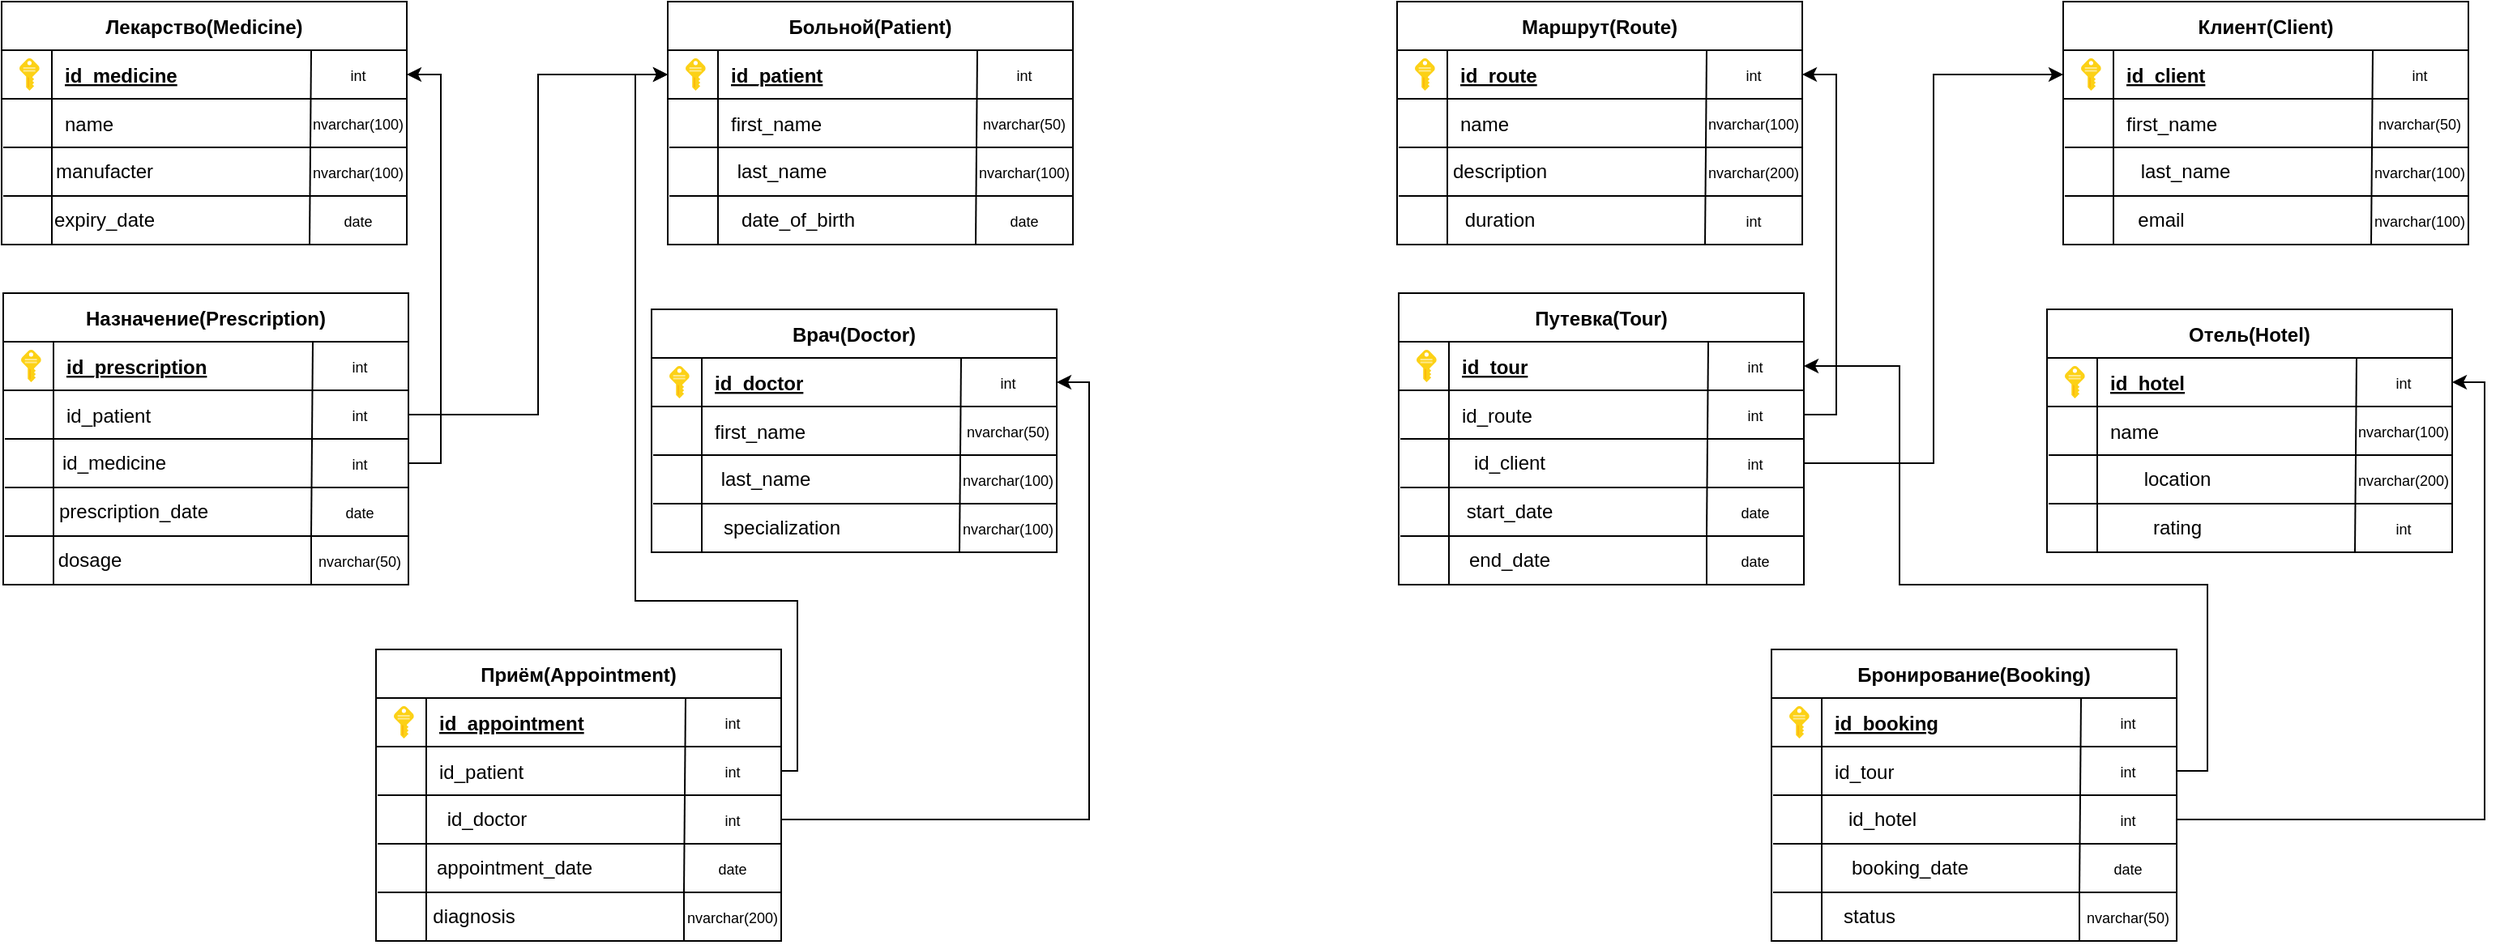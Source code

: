 <mxfile version="26.1.0">
  <diagram id="R2lEEEUBdFMjLlhIrx00" name="Page-1">
    <mxGraphModel dx="2100" dy="1114" grid="1" gridSize="10" guides="1" tooltips="1" connect="1" arrows="1" fold="1" page="1" pageScale="1" pageWidth="850" pageHeight="1100" math="0" shadow="0" extFonts="Permanent Marker^https://fonts.googleapis.com/css?family=Permanent+Marker">
      <root>
        <mxCell id="0" />
        <mxCell id="1" parent="0" />
        <mxCell id="zorzBeJoC_5ed7MFmsv5-13" value="" style="group" vertex="1" connectable="0" parent="1">
          <mxGeometry x="49" y="20" width="250" height="150" as="geometry" />
        </mxCell>
        <mxCell id="C-vyLk0tnHw3VtMMgP7b-23" value="Лекарство(Medicine)" style="shape=table;startSize=30;container=1;collapsible=1;childLayout=tableLayout;fixedRows=1;rowLines=0;fontStyle=1;align=center;resizeLast=1;" parent="zorzBeJoC_5ed7MFmsv5-13" vertex="1">
          <mxGeometry width="250" height="150" as="geometry" />
        </mxCell>
        <mxCell id="C-vyLk0tnHw3VtMMgP7b-24" value="" style="shape=partialRectangle;collapsible=0;dropTarget=0;pointerEvents=0;fillColor=none;points=[[0,0.5],[1,0.5]];portConstraint=eastwest;top=0;left=0;right=0;bottom=1;" parent="C-vyLk0tnHw3VtMMgP7b-23" vertex="1">
          <mxGeometry y="30" width="250" height="30" as="geometry" />
        </mxCell>
        <mxCell id="C-vyLk0tnHw3VtMMgP7b-25" value="" style="shape=partialRectangle;overflow=hidden;connectable=0;fillColor=none;top=0;left=0;bottom=0;right=0;fontStyle=1;" parent="C-vyLk0tnHw3VtMMgP7b-24" vertex="1">
          <mxGeometry width="31" height="30" as="geometry">
            <mxRectangle width="31" height="30" as="alternateBounds" />
          </mxGeometry>
        </mxCell>
        <mxCell id="C-vyLk0tnHw3VtMMgP7b-26" value="id_medicine" style="shape=partialRectangle;overflow=hidden;connectable=0;fillColor=none;top=0;left=0;bottom=0;right=0;align=left;spacingLeft=6;fontStyle=5;" parent="C-vyLk0tnHw3VtMMgP7b-24" vertex="1">
          <mxGeometry x="31" width="219" height="30" as="geometry">
            <mxRectangle width="219" height="30" as="alternateBounds" />
          </mxGeometry>
        </mxCell>
        <mxCell id="C-vyLk0tnHw3VtMMgP7b-27" value="" style="shape=partialRectangle;collapsible=0;dropTarget=0;pointerEvents=0;fillColor=none;points=[[0,0.5],[1,0.5]];portConstraint=eastwest;top=0;left=0;right=0;bottom=0;" parent="C-vyLk0tnHw3VtMMgP7b-23" vertex="1">
          <mxGeometry y="60" width="250" height="30" as="geometry" />
        </mxCell>
        <mxCell id="C-vyLk0tnHw3VtMMgP7b-28" value="" style="shape=partialRectangle;overflow=hidden;connectable=0;fillColor=none;top=0;left=0;bottom=0;right=0;" parent="C-vyLk0tnHw3VtMMgP7b-27" vertex="1">
          <mxGeometry width="31" height="30" as="geometry">
            <mxRectangle width="31" height="30" as="alternateBounds" />
          </mxGeometry>
        </mxCell>
        <mxCell id="C-vyLk0tnHw3VtMMgP7b-29" value="name" style="shape=partialRectangle;overflow=hidden;connectable=0;fillColor=none;top=0;left=0;bottom=0;right=0;align=left;spacingLeft=6;" parent="C-vyLk0tnHw3VtMMgP7b-27" vertex="1">
          <mxGeometry x="31" width="219" height="30" as="geometry">
            <mxRectangle width="219" height="30" as="alternateBounds" />
          </mxGeometry>
        </mxCell>
        <mxCell id="zorzBeJoC_5ed7MFmsv5-1" value="" style="endArrow=none;html=1;rounded=0;exitX=0;exitY=1;exitDx=0;exitDy=0;" edge="1" parent="zorzBeJoC_5ed7MFmsv5-13" source="zorzBeJoC_5ed7MFmsv5-9">
          <mxGeometry width="50" height="50" relative="1" as="geometry">
            <mxPoint x="191" y="240" as="sourcePoint" />
            <mxPoint x="191" y="30" as="targetPoint" />
          </mxGeometry>
        </mxCell>
        <mxCell id="zorzBeJoC_5ed7MFmsv5-2" value="" style="endArrow=none;html=1;rounded=0;" edge="1" parent="zorzBeJoC_5ed7MFmsv5-13">
          <mxGeometry width="50" height="50" relative="1" as="geometry">
            <mxPoint x="31" y="150" as="sourcePoint" />
            <mxPoint x="31" y="30" as="targetPoint" />
          </mxGeometry>
        </mxCell>
        <mxCell id="zorzBeJoC_5ed7MFmsv5-4" value="&lt;font style=&quot;font-size: 9px;&quot;&gt;int&lt;/font&gt;" style="text;html=1;align=center;verticalAlign=middle;whiteSpace=wrap;rounded=0;" vertex="1" parent="zorzBeJoC_5ed7MFmsv5-13">
          <mxGeometry x="190" y="30" width="60" height="30" as="geometry" />
        </mxCell>
        <mxCell id="zorzBeJoC_5ed7MFmsv5-5" value="" style="image;sketch=0;aspect=fixed;html=1;points=[];align=center;fontSize=12;image=img/lib/mscae/Key.svg;" vertex="1" parent="zorzBeJoC_5ed7MFmsv5-13">
          <mxGeometry x="11" y="35" width="12.4" height="20" as="geometry" />
        </mxCell>
        <mxCell id="zorzBeJoC_5ed7MFmsv5-7" value="&lt;font style=&quot;font-size: 9px;&quot;&gt;nvarchar(100)&lt;/font&gt;" style="text;html=1;align=center;verticalAlign=middle;whiteSpace=wrap;rounded=0;" vertex="1" parent="zorzBeJoC_5ed7MFmsv5-13">
          <mxGeometry x="190" y="60" width="60" height="30" as="geometry" />
        </mxCell>
        <mxCell id="zorzBeJoC_5ed7MFmsv5-8" value="&lt;span style=&quot;font-size: 9px;&quot;&gt;nvarchar(100)&lt;/span&gt;" style="text;html=1;align=center;verticalAlign=middle;whiteSpace=wrap;rounded=0;" vertex="1" parent="zorzBeJoC_5ed7MFmsv5-13">
          <mxGeometry x="190" y="90" width="60" height="30" as="geometry" />
        </mxCell>
        <mxCell id="zorzBeJoC_5ed7MFmsv5-9" value="&lt;font style=&quot;font-size: 9px;&quot;&gt;date&lt;/font&gt;" style="text;html=1;align=center;verticalAlign=middle;whiteSpace=wrap;rounded=0;" vertex="1" parent="zorzBeJoC_5ed7MFmsv5-13">
          <mxGeometry x="190" y="120" width="60" height="30" as="geometry" />
        </mxCell>
        <mxCell id="zorzBeJoC_5ed7MFmsv5-11" value="" style="endArrow=none;html=1;rounded=0;exitX=1;exitY=1;exitDx=0;exitDy=0;" edge="1" parent="zorzBeJoC_5ed7MFmsv5-13" source="zorzBeJoC_5ed7MFmsv5-7">
          <mxGeometry width="50" height="50" relative="1" as="geometry">
            <mxPoint x="-49" y="140" as="sourcePoint" />
            <mxPoint x="1" y="90" as="targetPoint" />
          </mxGeometry>
        </mxCell>
        <mxCell id="zorzBeJoC_5ed7MFmsv5-12" value="" style="endArrow=none;html=1;rounded=0;exitX=1;exitY=1;exitDx=0;exitDy=0;" edge="1" parent="zorzBeJoC_5ed7MFmsv5-13">
          <mxGeometry width="50" height="50" relative="1" as="geometry">
            <mxPoint x="250" y="120" as="sourcePoint" />
            <mxPoint x="1" y="120" as="targetPoint" />
          </mxGeometry>
        </mxCell>
        <mxCell id="zorzBeJoC_5ed7MFmsv5-14" value="manufacter" style="text;html=1;align=center;verticalAlign=middle;resizable=0;points=[];autosize=1;strokeColor=none;fillColor=none;" vertex="1" parent="zorzBeJoC_5ed7MFmsv5-13">
          <mxGeometry x="23.4" y="90" width="80" height="30" as="geometry" />
        </mxCell>
        <mxCell id="zorzBeJoC_5ed7MFmsv5-15" value="expiry_date" style="text;html=1;align=center;verticalAlign=middle;resizable=0;points=[];autosize=1;strokeColor=none;fillColor=none;" vertex="1" parent="zorzBeJoC_5ed7MFmsv5-13">
          <mxGeometry x="18.4" y="120" width="90" height="30" as="geometry" />
        </mxCell>
        <mxCell id="zorzBeJoC_5ed7MFmsv5-16" value="" style="group" vertex="1" connectable="0" parent="1">
          <mxGeometry x="460" y="20" width="250" height="150" as="geometry" />
        </mxCell>
        <mxCell id="zorzBeJoC_5ed7MFmsv5-17" value="Больной(Patient)" style="shape=table;startSize=30;container=1;collapsible=1;childLayout=tableLayout;fixedRows=1;rowLines=0;fontStyle=1;align=center;resizeLast=1;" vertex="1" parent="zorzBeJoC_5ed7MFmsv5-16">
          <mxGeometry width="250" height="150" as="geometry" />
        </mxCell>
        <mxCell id="zorzBeJoC_5ed7MFmsv5-18" value="" style="shape=partialRectangle;collapsible=0;dropTarget=0;pointerEvents=0;fillColor=none;points=[[0,0.5],[1,0.5]];portConstraint=eastwest;top=0;left=0;right=0;bottom=1;" vertex="1" parent="zorzBeJoC_5ed7MFmsv5-17">
          <mxGeometry y="30" width="250" height="30" as="geometry" />
        </mxCell>
        <mxCell id="zorzBeJoC_5ed7MFmsv5-19" value="" style="shape=partialRectangle;overflow=hidden;connectable=0;fillColor=none;top=0;left=0;bottom=0;right=0;fontStyle=1;" vertex="1" parent="zorzBeJoC_5ed7MFmsv5-18">
          <mxGeometry width="31" height="30" as="geometry">
            <mxRectangle width="31" height="30" as="alternateBounds" />
          </mxGeometry>
        </mxCell>
        <mxCell id="zorzBeJoC_5ed7MFmsv5-20" value="id_patient" style="shape=partialRectangle;overflow=hidden;connectable=0;fillColor=none;top=0;left=0;bottom=0;right=0;align=left;spacingLeft=6;fontStyle=5;" vertex="1" parent="zorzBeJoC_5ed7MFmsv5-18">
          <mxGeometry x="31" width="219" height="30" as="geometry">
            <mxRectangle width="219" height="30" as="alternateBounds" />
          </mxGeometry>
        </mxCell>
        <mxCell id="zorzBeJoC_5ed7MFmsv5-21" value="" style="shape=partialRectangle;collapsible=0;dropTarget=0;pointerEvents=0;fillColor=none;points=[[0,0.5],[1,0.5]];portConstraint=eastwest;top=0;left=0;right=0;bottom=0;" vertex="1" parent="zorzBeJoC_5ed7MFmsv5-17">
          <mxGeometry y="60" width="250" height="30" as="geometry" />
        </mxCell>
        <mxCell id="zorzBeJoC_5ed7MFmsv5-22" value="" style="shape=partialRectangle;overflow=hidden;connectable=0;fillColor=none;top=0;left=0;bottom=0;right=0;" vertex="1" parent="zorzBeJoC_5ed7MFmsv5-21">
          <mxGeometry width="31" height="30" as="geometry">
            <mxRectangle width="31" height="30" as="alternateBounds" />
          </mxGeometry>
        </mxCell>
        <mxCell id="zorzBeJoC_5ed7MFmsv5-23" value="first_name" style="shape=partialRectangle;overflow=hidden;connectable=0;fillColor=none;top=0;left=0;bottom=0;right=0;align=left;spacingLeft=6;" vertex="1" parent="zorzBeJoC_5ed7MFmsv5-21">
          <mxGeometry x="31" width="219" height="30" as="geometry">
            <mxRectangle width="219" height="30" as="alternateBounds" />
          </mxGeometry>
        </mxCell>
        <mxCell id="zorzBeJoC_5ed7MFmsv5-24" value="" style="endArrow=none;html=1;rounded=0;exitX=0;exitY=1;exitDx=0;exitDy=0;" edge="1" parent="zorzBeJoC_5ed7MFmsv5-16" source="zorzBeJoC_5ed7MFmsv5-30">
          <mxGeometry width="50" height="50" relative="1" as="geometry">
            <mxPoint x="191" y="240" as="sourcePoint" />
            <mxPoint x="191" y="30" as="targetPoint" />
          </mxGeometry>
        </mxCell>
        <mxCell id="zorzBeJoC_5ed7MFmsv5-25" value="" style="endArrow=none;html=1;rounded=0;" edge="1" parent="zorzBeJoC_5ed7MFmsv5-16">
          <mxGeometry width="50" height="50" relative="1" as="geometry">
            <mxPoint x="31" y="150" as="sourcePoint" />
            <mxPoint x="31" y="30" as="targetPoint" />
          </mxGeometry>
        </mxCell>
        <mxCell id="zorzBeJoC_5ed7MFmsv5-26" value="&lt;font style=&quot;font-size: 9px;&quot;&gt;int&lt;/font&gt;" style="text;html=1;align=center;verticalAlign=middle;whiteSpace=wrap;rounded=0;" vertex="1" parent="zorzBeJoC_5ed7MFmsv5-16">
          <mxGeometry x="190" y="30" width="60" height="30" as="geometry" />
        </mxCell>
        <mxCell id="zorzBeJoC_5ed7MFmsv5-27" value="" style="image;sketch=0;aspect=fixed;html=1;points=[];align=center;fontSize=12;image=img/lib/mscae/Key.svg;" vertex="1" parent="zorzBeJoC_5ed7MFmsv5-16">
          <mxGeometry x="11" y="35" width="12.4" height="20" as="geometry" />
        </mxCell>
        <mxCell id="zorzBeJoC_5ed7MFmsv5-28" value="&lt;font style=&quot;font-size: 9px;&quot;&gt;nvarchar(50)&lt;/font&gt;" style="text;html=1;align=center;verticalAlign=middle;whiteSpace=wrap;rounded=0;" vertex="1" parent="zorzBeJoC_5ed7MFmsv5-16">
          <mxGeometry x="190" y="60" width="60" height="30" as="geometry" />
        </mxCell>
        <mxCell id="zorzBeJoC_5ed7MFmsv5-29" value="&lt;span style=&quot;font-size: 9px;&quot;&gt;nvarchar(100)&lt;/span&gt;" style="text;html=1;align=center;verticalAlign=middle;whiteSpace=wrap;rounded=0;" vertex="1" parent="zorzBeJoC_5ed7MFmsv5-16">
          <mxGeometry x="190" y="90" width="60" height="30" as="geometry" />
        </mxCell>
        <mxCell id="zorzBeJoC_5ed7MFmsv5-30" value="&lt;font style=&quot;font-size: 9px;&quot;&gt;date&lt;/font&gt;" style="text;html=1;align=center;verticalAlign=middle;whiteSpace=wrap;rounded=0;" vertex="1" parent="zorzBeJoC_5ed7MFmsv5-16">
          <mxGeometry x="190" y="120" width="60" height="30" as="geometry" />
        </mxCell>
        <mxCell id="zorzBeJoC_5ed7MFmsv5-31" value="" style="endArrow=none;html=1;rounded=0;exitX=1;exitY=1;exitDx=0;exitDy=0;" edge="1" parent="zorzBeJoC_5ed7MFmsv5-16" source="zorzBeJoC_5ed7MFmsv5-28">
          <mxGeometry width="50" height="50" relative="1" as="geometry">
            <mxPoint x="-49" y="140" as="sourcePoint" />
            <mxPoint x="1" y="90" as="targetPoint" />
          </mxGeometry>
        </mxCell>
        <mxCell id="zorzBeJoC_5ed7MFmsv5-32" value="" style="endArrow=none;html=1;rounded=0;exitX=1;exitY=1;exitDx=0;exitDy=0;" edge="1" parent="zorzBeJoC_5ed7MFmsv5-16">
          <mxGeometry width="50" height="50" relative="1" as="geometry">
            <mxPoint x="250" y="120" as="sourcePoint" />
            <mxPoint x="1" y="120" as="targetPoint" />
          </mxGeometry>
        </mxCell>
        <mxCell id="zorzBeJoC_5ed7MFmsv5-33" value="last_name" style="text;html=1;align=center;verticalAlign=middle;resizable=0;points=[];autosize=1;strokeColor=none;fillColor=none;" vertex="1" parent="zorzBeJoC_5ed7MFmsv5-16">
          <mxGeometry x="30.0" y="90" width="80" height="30" as="geometry" />
        </mxCell>
        <mxCell id="zorzBeJoC_5ed7MFmsv5-34" value="date_of_birth" style="text;html=1;align=center;verticalAlign=middle;resizable=0;points=[];autosize=1;strokeColor=none;fillColor=none;" vertex="1" parent="zorzBeJoC_5ed7MFmsv5-16">
          <mxGeometry x="35.0" y="120" width="90" height="30" as="geometry" />
        </mxCell>
        <mxCell id="zorzBeJoC_5ed7MFmsv5-36" value="" style="group" vertex="1" connectable="0" parent="1">
          <mxGeometry x="50" y="200" width="250" height="180" as="geometry" />
        </mxCell>
        <mxCell id="zorzBeJoC_5ed7MFmsv5-37" value="Назначение(Prescription)" style="shape=table;startSize=30;container=1;collapsible=1;childLayout=tableLayout;fixedRows=1;rowLines=0;fontStyle=1;align=center;resizeLast=1;" vertex="1" parent="zorzBeJoC_5ed7MFmsv5-36">
          <mxGeometry width="250" height="180" as="geometry" />
        </mxCell>
        <mxCell id="zorzBeJoC_5ed7MFmsv5-38" value="" style="shape=partialRectangle;collapsible=0;dropTarget=0;pointerEvents=0;fillColor=none;points=[[0,0.5],[1,0.5]];portConstraint=eastwest;top=0;left=0;right=0;bottom=1;" vertex="1" parent="zorzBeJoC_5ed7MFmsv5-37">
          <mxGeometry y="30" width="250" height="30" as="geometry" />
        </mxCell>
        <mxCell id="zorzBeJoC_5ed7MFmsv5-39" value="" style="shape=partialRectangle;overflow=hidden;connectable=0;fillColor=none;top=0;left=0;bottom=0;right=0;fontStyle=1;" vertex="1" parent="zorzBeJoC_5ed7MFmsv5-38">
          <mxGeometry width="31" height="30" as="geometry">
            <mxRectangle width="31" height="30" as="alternateBounds" />
          </mxGeometry>
        </mxCell>
        <mxCell id="zorzBeJoC_5ed7MFmsv5-40" value="id_prescription" style="shape=partialRectangle;overflow=hidden;connectable=0;fillColor=none;top=0;left=0;bottom=0;right=0;align=left;spacingLeft=6;fontStyle=5;" vertex="1" parent="zorzBeJoC_5ed7MFmsv5-38">
          <mxGeometry x="31" width="219" height="30" as="geometry">
            <mxRectangle width="219" height="30" as="alternateBounds" />
          </mxGeometry>
        </mxCell>
        <mxCell id="zorzBeJoC_5ed7MFmsv5-41" value="" style="shape=partialRectangle;collapsible=0;dropTarget=0;pointerEvents=0;fillColor=none;points=[[0,0.5],[1,0.5]];portConstraint=eastwest;top=0;left=0;right=0;bottom=0;" vertex="1" parent="zorzBeJoC_5ed7MFmsv5-37">
          <mxGeometry y="60" width="250" height="30" as="geometry" />
        </mxCell>
        <mxCell id="zorzBeJoC_5ed7MFmsv5-42" value="" style="shape=partialRectangle;overflow=hidden;connectable=0;fillColor=none;top=0;left=0;bottom=0;right=0;" vertex="1" parent="zorzBeJoC_5ed7MFmsv5-41">
          <mxGeometry width="31" height="30" as="geometry">
            <mxRectangle width="31" height="30" as="alternateBounds" />
          </mxGeometry>
        </mxCell>
        <mxCell id="zorzBeJoC_5ed7MFmsv5-43" value="id_patient" style="shape=partialRectangle;overflow=hidden;connectable=0;fillColor=none;top=0;left=0;bottom=0;right=0;align=left;spacingLeft=6;" vertex="1" parent="zorzBeJoC_5ed7MFmsv5-41">
          <mxGeometry x="31" width="219" height="30" as="geometry">
            <mxRectangle width="219" height="30" as="alternateBounds" />
          </mxGeometry>
        </mxCell>
        <mxCell id="zorzBeJoC_5ed7MFmsv5-44" value="" style="endArrow=none;html=1;rounded=0;exitX=0;exitY=1;exitDx=0;exitDy=0;" edge="1" parent="zorzBeJoC_5ed7MFmsv5-36" source="zorzBeJoC_5ed7MFmsv5-50">
          <mxGeometry width="50" height="50" relative="1" as="geometry">
            <mxPoint x="191" y="240" as="sourcePoint" />
            <mxPoint x="191" y="30" as="targetPoint" />
          </mxGeometry>
        </mxCell>
        <mxCell id="zorzBeJoC_5ed7MFmsv5-45" value="" style="endArrow=none;html=1;rounded=0;" edge="1" parent="zorzBeJoC_5ed7MFmsv5-36">
          <mxGeometry width="50" height="50" relative="1" as="geometry">
            <mxPoint x="31" y="180" as="sourcePoint" />
            <mxPoint x="31" y="30" as="targetPoint" />
          </mxGeometry>
        </mxCell>
        <mxCell id="zorzBeJoC_5ed7MFmsv5-46" value="&lt;font style=&quot;font-size: 9px;&quot;&gt;int&lt;/font&gt;" style="text;html=1;align=center;verticalAlign=middle;whiteSpace=wrap;rounded=0;" vertex="1" parent="zorzBeJoC_5ed7MFmsv5-36">
          <mxGeometry x="190" y="30" width="60" height="30" as="geometry" />
        </mxCell>
        <mxCell id="zorzBeJoC_5ed7MFmsv5-47" value="" style="image;sketch=0;aspect=fixed;html=1;points=[];align=center;fontSize=12;image=img/lib/mscae/Key.svg;" vertex="1" parent="zorzBeJoC_5ed7MFmsv5-36">
          <mxGeometry x="11" y="35" width="12.4" height="20" as="geometry" />
        </mxCell>
        <mxCell id="zorzBeJoC_5ed7MFmsv5-48" value="&lt;font style=&quot;font-size: 9px;&quot;&gt;int&lt;/font&gt;" style="text;html=1;align=center;verticalAlign=middle;whiteSpace=wrap;rounded=0;" vertex="1" parent="zorzBeJoC_5ed7MFmsv5-36">
          <mxGeometry x="190" y="60" width="60" height="30" as="geometry" />
        </mxCell>
        <mxCell id="zorzBeJoC_5ed7MFmsv5-49" value="&lt;span style=&quot;font-size: 9px;&quot;&gt;int&lt;/span&gt;" style="text;html=1;align=center;verticalAlign=middle;whiteSpace=wrap;rounded=0;" vertex="1" parent="zorzBeJoC_5ed7MFmsv5-36">
          <mxGeometry x="190" y="90" width="60" height="30" as="geometry" />
        </mxCell>
        <mxCell id="zorzBeJoC_5ed7MFmsv5-50" value="&lt;font style=&quot;font-size: 9px;&quot;&gt;date&lt;/font&gt;" style="text;html=1;align=center;verticalAlign=middle;whiteSpace=wrap;rounded=0;" vertex="1" parent="zorzBeJoC_5ed7MFmsv5-36">
          <mxGeometry x="190" y="120" width="60" height="30" as="geometry" />
        </mxCell>
        <mxCell id="zorzBeJoC_5ed7MFmsv5-51" value="" style="endArrow=none;html=1;rounded=0;exitX=1;exitY=1;exitDx=0;exitDy=0;" edge="1" parent="zorzBeJoC_5ed7MFmsv5-36" source="zorzBeJoC_5ed7MFmsv5-48">
          <mxGeometry width="50" height="50" relative="1" as="geometry">
            <mxPoint x="-49" y="140" as="sourcePoint" />
            <mxPoint x="1" y="90" as="targetPoint" />
          </mxGeometry>
        </mxCell>
        <mxCell id="zorzBeJoC_5ed7MFmsv5-52" value="" style="endArrow=none;html=1;rounded=0;exitX=1;exitY=1;exitDx=0;exitDy=0;" edge="1" parent="zorzBeJoC_5ed7MFmsv5-36">
          <mxGeometry width="50" height="50" relative="1" as="geometry">
            <mxPoint x="250" y="120" as="sourcePoint" />
            <mxPoint x="1" y="120" as="targetPoint" />
          </mxGeometry>
        </mxCell>
        <mxCell id="zorzBeJoC_5ed7MFmsv5-53" value="id_medicine" style="text;html=1;align=center;verticalAlign=middle;resizable=0;points=[];autosize=1;strokeColor=none;fillColor=none;" vertex="1" parent="zorzBeJoC_5ed7MFmsv5-36">
          <mxGeometry x="23.4" y="90" width="90" height="30" as="geometry" />
        </mxCell>
        <mxCell id="zorzBeJoC_5ed7MFmsv5-54" value="prescription_date" style="text;html=1;align=center;verticalAlign=middle;resizable=0;points=[];autosize=1;strokeColor=none;fillColor=none;" vertex="1" parent="zorzBeJoC_5ed7MFmsv5-36">
          <mxGeometry x="20.0" y="120" width="120" height="30" as="geometry" />
        </mxCell>
        <mxCell id="zorzBeJoC_5ed7MFmsv5-55" value="" style="endArrow=none;html=1;rounded=0;exitX=1;exitY=1;exitDx=0;exitDy=0;" edge="1" parent="zorzBeJoC_5ed7MFmsv5-36">
          <mxGeometry width="50" height="50" relative="1" as="geometry">
            <mxPoint x="250" y="150" as="sourcePoint" />
            <mxPoint x="1" y="150" as="targetPoint" />
          </mxGeometry>
        </mxCell>
        <mxCell id="zorzBeJoC_5ed7MFmsv5-59" value="dosage" style="text;html=1;align=center;verticalAlign=middle;resizable=0;points=[];autosize=1;strokeColor=none;fillColor=none;" vertex="1" parent="zorzBeJoC_5ed7MFmsv5-36">
          <mxGeometry x="23.4" y="150" width="60" height="30" as="geometry" />
        </mxCell>
        <mxCell id="zorzBeJoC_5ed7MFmsv5-82" value="&lt;font style=&quot;font-size: 9px;&quot;&gt;nvarchar(50)&lt;/font&gt;" style="text;html=1;align=center;verticalAlign=middle;whiteSpace=wrap;rounded=0;" vertex="1" parent="zorzBeJoC_5ed7MFmsv5-36">
          <mxGeometry x="190" y="150" width="60" height="30" as="geometry" />
        </mxCell>
        <mxCell id="zorzBeJoC_5ed7MFmsv5-58" value="" style="endArrow=none;html=1;rounded=0;entryX=0;entryY=1;entryDx=0;entryDy=0;" edge="1" parent="1" target="zorzBeJoC_5ed7MFmsv5-50">
          <mxGeometry width="50" height="50" relative="1" as="geometry">
            <mxPoint x="240" y="380" as="sourcePoint" />
            <mxPoint x="290" y="320" as="targetPoint" />
          </mxGeometry>
        </mxCell>
        <mxCell id="zorzBeJoC_5ed7MFmsv5-83" value="" style="group" vertex="1" connectable="0" parent="1">
          <mxGeometry x="450" y="210" width="250" height="150" as="geometry" />
        </mxCell>
        <mxCell id="zorzBeJoC_5ed7MFmsv5-84" value="Врач(Doctor)" style="shape=table;startSize=30;container=1;collapsible=1;childLayout=tableLayout;fixedRows=1;rowLines=0;fontStyle=1;align=center;resizeLast=1;" vertex="1" parent="zorzBeJoC_5ed7MFmsv5-83">
          <mxGeometry width="250" height="150" as="geometry" />
        </mxCell>
        <mxCell id="zorzBeJoC_5ed7MFmsv5-85" value="" style="shape=partialRectangle;collapsible=0;dropTarget=0;pointerEvents=0;fillColor=none;points=[[0,0.5],[1,0.5]];portConstraint=eastwest;top=0;left=0;right=0;bottom=1;" vertex="1" parent="zorzBeJoC_5ed7MFmsv5-84">
          <mxGeometry y="30" width="250" height="30" as="geometry" />
        </mxCell>
        <mxCell id="zorzBeJoC_5ed7MFmsv5-86" value="" style="shape=partialRectangle;overflow=hidden;connectable=0;fillColor=none;top=0;left=0;bottom=0;right=0;fontStyle=1;" vertex="1" parent="zorzBeJoC_5ed7MFmsv5-85">
          <mxGeometry width="31" height="30" as="geometry">
            <mxRectangle width="31" height="30" as="alternateBounds" />
          </mxGeometry>
        </mxCell>
        <mxCell id="zorzBeJoC_5ed7MFmsv5-87" value="id_doctor" style="shape=partialRectangle;overflow=hidden;connectable=0;fillColor=none;top=0;left=0;bottom=0;right=0;align=left;spacingLeft=6;fontStyle=5;" vertex="1" parent="zorzBeJoC_5ed7MFmsv5-85">
          <mxGeometry x="31" width="219" height="30" as="geometry">
            <mxRectangle width="219" height="30" as="alternateBounds" />
          </mxGeometry>
        </mxCell>
        <mxCell id="zorzBeJoC_5ed7MFmsv5-88" value="" style="shape=partialRectangle;collapsible=0;dropTarget=0;pointerEvents=0;fillColor=none;points=[[0,0.5],[1,0.5]];portConstraint=eastwest;top=0;left=0;right=0;bottom=0;" vertex="1" parent="zorzBeJoC_5ed7MFmsv5-84">
          <mxGeometry y="60" width="250" height="30" as="geometry" />
        </mxCell>
        <mxCell id="zorzBeJoC_5ed7MFmsv5-89" value="" style="shape=partialRectangle;overflow=hidden;connectable=0;fillColor=none;top=0;left=0;bottom=0;right=0;" vertex="1" parent="zorzBeJoC_5ed7MFmsv5-88">
          <mxGeometry width="31" height="30" as="geometry">
            <mxRectangle width="31" height="30" as="alternateBounds" />
          </mxGeometry>
        </mxCell>
        <mxCell id="zorzBeJoC_5ed7MFmsv5-90" value="first_name" style="shape=partialRectangle;overflow=hidden;connectable=0;fillColor=none;top=0;left=0;bottom=0;right=0;align=left;spacingLeft=6;" vertex="1" parent="zorzBeJoC_5ed7MFmsv5-88">
          <mxGeometry x="31" width="219" height="30" as="geometry">
            <mxRectangle width="219" height="30" as="alternateBounds" />
          </mxGeometry>
        </mxCell>
        <mxCell id="zorzBeJoC_5ed7MFmsv5-91" value="" style="endArrow=none;html=1;rounded=0;exitX=0;exitY=1;exitDx=0;exitDy=0;" edge="1" parent="zorzBeJoC_5ed7MFmsv5-83" source="zorzBeJoC_5ed7MFmsv5-97">
          <mxGeometry width="50" height="50" relative="1" as="geometry">
            <mxPoint x="191" y="240" as="sourcePoint" />
            <mxPoint x="191" y="30" as="targetPoint" />
          </mxGeometry>
        </mxCell>
        <mxCell id="zorzBeJoC_5ed7MFmsv5-92" value="" style="endArrow=none;html=1;rounded=0;" edge="1" parent="zorzBeJoC_5ed7MFmsv5-83">
          <mxGeometry width="50" height="50" relative="1" as="geometry">
            <mxPoint x="31" y="150" as="sourcePoint" />
            <mxPoint x="31" y="30" as="targetPoint" />
          </mxGeometry>
        </mxCell>
        <mxCell id="zorzBeJoC_5ed7MFmsv5-93" value="&lt;font style=&quot;font-size: 9px;&quot;&gt;int&lt;/font&gt;" style="text;html=1;align=center;verticalAlign=middle;whiteSpace=wrap;rounded=0;" vertex="1" parent="zorzBeJoC_5ed7MFmsv5-83">
          <mxGeometry x="190" y="30" width="60" height="30" as="geometry" />
        </mxCell>
        <mxCell id="zorzBeJoC_5ed7MFmsv5-94" value="" style="image;sketch=0;aspect=fixed;html=1;points=[];align=center;fontSize=12;image=img/lib/mscae/Key.svg;" vertex="1" parent="zorzBeJoC_5ed7MFmsv5-83">
          <mxGeometry x="11" y="35" width="12.4" height="20" as="geometry" />
        </mxCell>
        <mxCell id="zorzBeJoC_5ed7MFmsv5-95" value="&lt;font style=&quot;font-size: 9px;&quot;&gt;nvarchar(50)&lt;/font&gt;" style="text;html=1;align=center;verticalAlign=middle;whiteSpace=wrap;rounded=0;" vertex="1" parent="zorzBeJoC_5ed7MFmsv5-83">
          <mxGeometry x="190" y="60" width="60" height="30" as="geometry" />
        </mxCell>
        <mxCell id="zorzBeJoC_5ed7MFmsv5-96" value="&lt;span style=&quot;font-size: 9px;&quot;&gt;nvarchar(100)&lt;/span&gt;" style="text;html=1;align=center;verticalAlign=middle;whiteSpace=wrap;rounded=0;" vertex="1" parent="zorzBeJoC_5ed7MFmsv5-83">
          <mxGeometry x="190" y="90" width="60" height="30" as="geometry" />
        </mxCell>
        <mxCell id="zorzBeJoC_5ed7MFmsv5-97" value="&lt;font style=&quot;font-size: 9px;&quot;&gt;nvarchar(100)&lt;/font&gt;" style="text;html=1;align=center;verticalAlign=middle;whiteSpace=wrap;rounded=0;" vertex="1" parent="zorzBeJoC_5ed7MFmsv5-83">
          <mxGeometry x="190" y="120" width="60" height="30" as="geometry" />
        </mxCell>
        <mxCell id="zorzBeJoC_5ed7MFmsv5-98" value="" style="endArrow=none;html=1;rounded=0;exitX=1;exitY=1;exitDx=0;exitDy=0;" edge="1" parent="zorzBeJoC_5ed7MFmsv5-83" source="zorzBeJoC_5ed7MFmsv5-95">
          <mxGeometry width="50" height="50" relative="1" as="geometry">
            <mxPoint x="-49" y="140" as="sourcePoint" />
            <mxPoint x="1" y="90" as="targetPoint" />
          </mxGeometry>
        </mxCell>
        <mxCell id="zorzBeJoC_5ed7MFmsv5-99" value="" style="endArrow=none;html=1;rounded=0;exitX=1;exitY=1;exitDx=0;exitDy=0;" edge="1" parent="zorzBeJoC_5ed7MFmsv5-83">
          <mxGeometry width="50" height="50" relative="1" as="geometry">
            <mxPoint x="250" y="120" as="sourcePoint" />
            <mxPoint x="1" y="120" as="targetPoint" />
          </mxGeometry>
        </mxCell>
        <mxCell id="zorzBeJoC_5ed7MFmsv5-100" value="last_name" style="text;html=1;align=center;verticalAlign=middle;resizable=0;points=[];autosize=1;strokeColor=none;fillColor=none;" vertex="1" parent="zorzBeJoC_5ed7MFmsv5-83">
          <mxGeometry x="30.0" y="90" width="80" height="30" as="geometry" />
        </mxCell>
        <mxCell id="zorzBeJoC_5ed7MFmsv5-101" value="specialization" style="text;html=1;align=center;verticalAlign=middle;resizable=0;points=[];autosize=1;strokeColor=none;fillColor=none;" vertex="1" parent="zorzBeJoC_5ed7MFmsv5-83">
          <mxGeometry x="30.0" y="120" width="100" height="30" as="geometry" />
        </mxCell>
        <mxCell id="zorzBeJoC_5ed7MFmsv5-102" value="" style="group" vertex="1" connectable="0" parent="1">
          <mxGeometry x="280" y="420" width="250" height="180" as="geometry" />
        </mxCell>
        <mxCell id="zorzBeJoC_5ed7MFmsv5-103" value="Приём(Appointment)" style="shape=table;startSize=30;container=1;collapsible=1;childLayout=tableLayout;fixedRows=1;rowLines=0;fontStyle=1;align=center;resizeLast=1;" vertex="1" parent="zorzBeJoC_5ed7MFmsv5-102">
          <mxGeometry width="250" height="180" as="geometry" />
        </mxCell>
        <mxCell id="zorzBeJoC_5ed7MFmsv5-104" value="" style="shape=partialRectangle;collapsible=0;dropTarget=0;pointerEvents=0;fillColor=none;points=[[0,0.5],[1,0.5]];portConstraint=eastwest;top=0;left=0;right=0;bottom=1;" vertex="1" parent="zorzBeJoC_5ed7MFmsv5-103">
          <mxGeometry y="30" width="250" height="30" as="geometry" />
        </mxCell>
        <mxCell id="zorzBeJoC_5ed7MFmsv5-105" value="" style="shape=partialRectangle;overflow=hidden;connectable=0;fillColor=none;top=0;left=0;bottom=0;right=0;fontStyle=1;" vertex="1" parent="zorzBeJoC_5ed7MFmsv5-104">
          <mxGeometry width="31" height="30" as="geometry">
            <mxRectangle width="31" height="30" as="alternateBounds" />
          </mxGeometry>
        </mxCell>
        <mxCell id="zorzBeJoC_5ed7MFmsv5-106" value="id_appointment" style="shape=partialRectangle;overflow=hidden;connectable=0;fillColor=none;top=0;left=0;bottom=0;right=0;align=left;spacingLeft=6;fontStyle=5;" vertex="1" parent="zorzBeJoC_5ed7MFmsv5-104">
          <mxGeometry x="31" width="219" height="30" as="geometry">
            <mxRectangle width="219" height="30" as="alternateBounds" />
          </mxGeometry>
        </mxCell>
        <mxCell id="zorzBeJoC_5ed7MFmsv5-107" value="" style="shape=partialRectangle;collapsible=0;dropTarget=0;pointerEvents=0;fillColor=none;points=[[0,0.5],[1,0.5]];portConstraint=eastwest;top=0;left=0;right=0;bottom=0;" vertex="1" parent="zorzBeJoC_5ed7MFmsv5-103">
          <mxGeometry y="60" width="250" height="30" as="geometry" />
        </mxCell>
        <mxCell id="zorzBeJoC_5ed7MFmsv5-108" value="" style="shape=partialRectangle;overflow=hidden;connectable=0;fillColor=none;top=0;left=0;bottom=0;right=0;" vertex="1" parent="zorzBeJoC_5ed7MFmsv5-107">
          <mxGeometry width="31" height="30" as="geometry">
            <mxRectangle width="31" height="30" as="alternateBounds" />
          </mxGeometry>
        </mxCell>
        <mxCell id="zorzBeJoC_5ed7MFmsv5-109" value="id_patient" style="shape=partialRectangle;overflow=hidden;connectable=0;fillColor=none;top=0;left=0;bottom=0;right=0;align=left;spacingLeft=6;" vertex="1" parent="zorzBeJoC_5ed7MFmsv5-107">
          <mxGeometry x="31" width="219" height="30" as="geometry">
            <mxRectangle width="219" height="30" as="alternateBounds" />
          </mxGeometry>
        </mxCell>
        <mxCell id="zorzBeJoC_5ed7MFmsv5-110" value="" style="endArrow=none;html=1;rounded=0;exitX=0;exitY=1;exitDx=0;exitDy=0;" edge="1" parent="zorzBeJoC_5ed7MFmsv5-102" source="zorzBeJoC_5ed7MFmsv5-116">
          <mxGeometry width="50" height="50" relative="1" as="geometry">
            <mxPoint x="191" y="240" as="sourcePoint" />
            <mxPoint x="191" y="30" as="targetPoint" />
          </mxGeometry>
        </mxCell>
        <mxCell id="zorzBeJoC_5ed7MFmsv5-111" value="" style="endArrow=none;html=1;rounded=0;" edge="1" parent="zorzBeJoC_5ed7MFmsv5-102">
          <mxGeometry width="50" height="50" relative="1" as="geometry">
            <mxPoint x="31" y="180" as="sourcePoint" />
            <mxPoint x="31" y="30" as="targetPoint" />
          </mxGeometry>
        </mxCell>
        <mxCell id="zorzBeJoC_5ed7MFmsv5-112" value="&lt;font style=&quot;font-size: 9px;&quot;&gt;int&lt;/font&gt;" style="text;html=1;align=center;verticalAlign=middle;whiteSpace=wrap;rounded=0;" vertex="1" parent="zorzBeJoC_5ed7MFmsv5-102">
          <mxGeometry x="190" y="30" width="60" height="30" as="geometry" />
        </mxCell>
        <mxCell id="zorzBeJoC_5ed7MFmsv5-113" value="" style="image;sketch=0;aspect=fixed;html=1;points=[];align=center;fontSize=12;image=img/lib/mscae/Key.svg;" vertex="1" parent="zorzBeJoC_5ed7MFmsv5-102">
          <mxGeometry x="11" y="35" width="12.4" height="20" as="geometry" />
        </mxCell>
        <mxCell id="zorzBeJoC_5ed7MFmsv5-114" value="&lt;font style=&quot;font-size: 9px;&quot;&gt;int&lt;/font&gt;" style="text;html=1;align=center;verticalAlign=middle;whiteSpace=wrap;rounded=0;" vertex="1" parent="zorzBeJoC_5ed7MFmsv5-102">
          <mxGeometry x="190" y="60" width="60" height="30" as="geometry" />
        </mxCell>
        <mxCell id="zorzBeJoC_5ed7MFmsv5-115" value="&lt;span style=&quot;font-size: 9px;&quot;&gt;int&lt;/span&gt;" style="text;html=1;align=center;verticalAlign=middle;whiteSpace=wrap;rounded=0;" vertex="1" parent="zorzBeJoC_5ed7MFmsv5-102">
          <mxGeometry x="190" y="90" width="60" height="30" as="geometry" />
        </mxCell>
        <mxCell id="zorzBeJoC_5ed7MFmsv5-116" value="&lt;font style=&quot;font-size: 9px;&quot;&gt;date&lt;/font&gt;" style="text;html=1;align=center;verticalAlign=middle;whiteSpace=wrap;rounded=0;" vertex="1" parent="zorzBeJoC_5ed7MFmsv5-102">
          <mxGeometry x="190" y="120" width="60" height="30" as="geometry" />
        </mxCell>
        <mxCell id="zorzBeJoC_5ed7MFmsv5-117" value="" style="endArrow=none;html=1;rounded=0;exitX=1;exitY=1;exitDx=0;exitDy=0;" edge="1" parent="zorzBeJoC_5ed7MFmsv5-102" source="zorzBeJoC_5ed7MFmsv5-114">
          <mxGeometry width="50" height="50" relative="1" as="geometry">
            <mxPoint x="-49" y="140" as="sourcePoint" />
            <mxPoint x="1" y="90" as="targetPoint" />
          </mxGeometry>
        </mxCell>
        <mxCell id="zorzBeJoC_5ed7MFmsv5-118" value="" style="endArrow=none;html=1;rounded=0;exitX=1;exitY=1;exitDx=0;exitDy=0;" edge="1" parent="zorzBeJoC_5ed7MFmsv5-102">
          <mxGeometry width="50" height="50" relative="1" as="geometry">
            <mxPoint x="250" y="120" as="sourcePoint" />
            <mxPoint x="1" y="120" as="targetPoint" />
          </mxGeometry>
        </mxCell>
        <mxCell id="zorzBeJoC_5ed7MFmsv5-119" value="id_doctor" style="text;html=1;align=center;verticalAlign=middle;resizable=0;points=[];autosize=1;strokeColor=none;fillColor=none;" vertex="1" parent="zorzBeJoC_5ed7MFmsv5-102">
          <mxGeometry x="33.4" y="90" width="70" height="30" as="geometry" />
        </mxCell>
        <mxCell id="zorzBeJoC_5ed7MFmsv5-120" value="appointment_date" style="text;html=1;align=center;verticalAlign=middle;resizable=0;points=[];autosize=1;strokeColor=none;fillColor=none;" vertex="1" parent="zorzBeJoC_5ed7MFmsv5-102">
          <mxGeometry x="25.0" y="120" width="120" height="30" as="geometry" />
        </mxCell>
        <mxCell id="zorzBeJoC_5ed7MFmsv5-121" value="" style="endArrow=none;html=1;rounded=0;exitX=1;exitY=1;exitDx=0;exitDy=0;" edge="1" parent="zorzBeJoC_5ed7MFmsv5-102">
          <mxGeometry width="50" height="50" relative="1" as="geometry">
            <mxPoint x="250" y="150" as="sourcePoint" />
            <mxPoint x="1" y="150" as="targetPoint" />
          </mxGeometry>
        </mxCell>
        <mxCell id="zorzBeJoC_5ed7MFmsv5-122" value="diagnosis" style="text;html=1;align=center;verticalAlign=middle;resizable=0;points=[];autosize=1;strokeColor=none;fillColor=none;" vertex="1" parent="zorzBeJoC_5ed7MFmsv5-102">
          <mxGeometry x="25.0" y="150" width="70" height="30" as="geometry" />
        </mxCell>
        <mxCell id="zorzBeJoC_5ed7MFmsv5-123" value="&lt;font style=&quot;font-size: 9px;&quot;&gt;nvarchar(200)&lt;/font&gt;" style="text;html=1;align=center;verticalAlign=middle;whiteSpace=wrap;rounded=0;" vertex="1" parent="zorzBeJoC_5ed7MFmsv5-102">
          <mxGeometry x="190" y="150" width="60" height="30" as="geometry" />
        </mxCell>
        <mxCell id="zorzBeJoC_5ed7MFmsv5-124" value="" style="endArrow=none;html=1;rounded=0;entryX=0;entryY=1;entryDx=0;entryDy=0;" edge="1" parent="1" target="zorzBeJoC_5ed7MFmsv5-116">
          <mxGeometry width="50" height="50" relative="1" as="geometry">
            <mxPoint x="470" y="600" as="sourcePoint" />
            <mxPoint x="520" y="540" as="targetPoint" />
          </mxGeometry>
        </mxCell>
        <mxCell id="zorzBeJoC_5ed7MFmsv5-125" style="edgeStyle=orthogonalEdgeStyle;rounded=0;orthogonalLoop=1;jettySize=auto;html=1;exitX=1;exitY=0.5;exitDx=0;exitDy=0;entryX=0;entryY=0.5;entryDx=0;entryDy=0;" edge="1" parent="1" source="zorzBeJoC_5ed7MFmsv5-48" target="zorzBeJoC_5ed7MFmsv5-18">
          <mxGeometry relative="1" as="geometry" />
        </mxCell>
        <mxCell id="zorzBeJoC_5ed7MFmsv5-126" style="edgeStyle=orthogonalEdgeStyle;rounded=0;orthogonalLoop=1;jettySize=auto;html=1;exitX=1;exitY=0.5;exitDx=0;exitDy=0;entryX=1;entryY=0.5;entryDx=0;entryDy=0;" edge="1" parent="1" source="zorzBeJoC_5ed7MFmsv5-49" target="zorzBeJoC_5ed7MFmsv5-4">
          <mxGeometry relative="1" as="geometry" />
        </mxCell>
        <mxCell id="zorzBeJoC_5ed7MFmsv5-127" style="edgeStyle=orthogonalEdgeStyle;rounded=0;orthogonalLoop=1;jettySize=auto;html=1;exitX=1;exitY=0.5;exitDx=0;exitDy=0;entryX=0;entryY=0.5;entryDx=0;entryDy=0;" edge="1" parent="1" source="zorzBeJoC_5ed7MFmsv5-114" target="zorzBeJoC_5ed7MFmsv5-18">
          <mxGeometry relative="1" as="geometry">
            <Array as="points">
              <mxPoint x="540" y="495" />
              <mxPoint x="540" y="390" />
              <mxPoint x="440" y="390" />
              <mxPoint x="440" y="65" />
            </Array>
          </mxGeometry>
        </mxCell>
        <mxCell id="zorzBeJoC_5ed7MFmsv5-128" style="edgeStyle=orthogonalEdgeStyle;rounded=0;orthogonalLoop=1;jettySize=auto;html=1;exitX=1;exitY=0.5;exitDx=0;exitDy=0;entryX=1;entryY=0.5;entryDx=0;entryDy=0;" edge="1" parent="1" source="zorzBeJoC_5ed7MFmsv5-115" target="zorzBeJoC_5ed7MFmsv5-93">
          <mxGeometry relative="1" as="geometry" />
        </mxCell>
        <mxCell id="zorzBeJoC_5ed7MFmsv5-129" value="" style="group" vertex="1" connectable="0" parent="1">
          <mxGeometry x="910" y="20" width="250" height="150" as="geometry" />
        </mxCell>
        <mxCell id="zorzBeJoC_5ed7MFmsv5-130" value="Маршрут(Route)" style="shape=table;startSize=30;container=1;collapsible=1;childLayout=tableLayout;fixedRows=1;rowLines=0;fontStyle=1;align=center;resizeLast=1;" vertex="1" parent="zorzBeJoC_5ed7MFmsv5-129">
          <mxGeometry width="250" height="150" as="geometry" />
        </mxCell>
        <mxCell id="zorzBeJoC_5ed7MFmsv5-131" value="" style="shape=partialRectangle;collapsible=0;dropTarget=0;pointerEvents=0;fillColor=none;points=[[0,0.5],[1,0.5]];portConstraint=eastwest;top=0;left=0;right=0;bottom=1;" vertex="1" parent="zorzBeJoC_5ed7MFmsv5-130">
          <mxGeometry y="30" width="250" height="30" as="geometry" />
        </mxCell>
        <mxCell id="zorzBeJoC_5ed7MFmsv5-132" value="" style="shape=partialRectangle;overflow=hidden;connectable=0;fillColor=none;top=0;left=0;bottom=0;right=0;fontStyle=1;" vertex="1" parent="zorzBeJoC_5ed7MFmsv5-131">
          <mxGeometry width="31" height="30" as="geometry">
            <mxRectangle width="31" height="30" as="alternateBounds" />
          </mxGeometry>
        </mxCell>
        <mxCell id="zorzBeJoC_5ed7MFmsv5-133" value="id_route" style="shape=partialRectangle;overflow=hidden;connectable=0;fillColor=none;top=0;left=0;bottom=0;right=0;align=left;spacingLeft=6;fontStyle=5;" vertex="1" parent="zorzBeJoC_5ed7MFmsv5-131">
          <mxGeometry x="31" width="219" height="30" as="geometry">
            <mxRectangle width="219" height="30" as="alternateBounds" />
          </mxGeometry>
        </mxCell>
        <mxCell id="zorzBeJoC_5ed7MFmsv5-134" value="" style="shape=partialRectangle;collapsible=0;dropTarget=0;pointerEvents=0;fillColor=none;points=[[0,0.5],[1,0.5]];portConstraint=eastwest;top=0;left=0;right=0;bottom=0;" vertex="1" parent="zorzBeJoC_5ed7MFmsv5-130">
          <mxGeometry y="60" width="250" height="30" as="geometry" />
        </mxCell>
        <mxCell id="zorzBeJoC_5ed7MFmsv5-135" value="" style="shape=partialRectangle;overflow=hidden;connectable=0;fillColor=none;top=0;left=0;bottom=0;right=0;" vertex="1" parent="zorzBeJoC_5ed7MFmsv5-134">
          <mxGeometry width="31" height="30" as="geometry">
            <mxRectangle width="31" height="30" as="alternateBounds" />
          </mxGeometry>
        </mxCell>
        <mxCell id="zorzBeJoC_5ed7MFmsv5-136" value="name" style="shape=partialRectangle;overflow=hidden;connectable=0;fillColor=none;top=0;left=0;bottom=0;right=0;align=left;spacingLeft=6;" vertex="1" parent="zorzBeJoC_5ed7MFmsv5-134">
          <mxGeometry x="31" width="219" height="30" as="geometry">
            <mxRectangle width="219" height="30" as="alternateBounds" />
          </mxGeometry>
        </mxCell>
        <mxCell id="zorzBeJoC_5ed7MFmsv5-137" value="" style="endArrow=none;html=1;rounded=0;exitX=0;exitY=1;exitDx=0;exitDy=0;" edge="1" parent="zorzBeJoC_5ed7MFmsv5-129" source="zorzBeJoC_5ed7MFmsv5-143">
          <mxGeometry width="50" height="50" relative="1" as="geometry">
            <mxPoint x="191" y="240" as="sourcePoint" />
            <mxPoint x="191" y="30" as="targetPoint" />
          </mxGeometry>
        </mxCell>
        <mxCell id="zorzBeJoC_5ed7MFmsv5-138" value="" style="endArrow=none;html=1;rounded=0;" edge="1" parent="zorzBeJoC_5ed7MFmsv5-129">
          <mxGeometry width="50" height="50" relative="1" as="geometry">
            <mxPoint x="31" y="150" as="sourcePoint" />
            <mxPoint x="31" y="30" as="targetPoint" />
          </mxGeometry>
        </mxCell>
        <mxCell id="zorzBeJoC_5ed7MFmsv5-139" value="&lt;font style=&quot;font-size: 9px;&quot;&gt;int&lt;/font&gt;" style="text;html=1;align=center;verticalAlign=middle;whiteSpace=wrap;rounded=0;" vertex="1" parent="zorzBeJoC_5ed7MFmsv5-129">
          <mxGeometry x="190" y="30" width="60" height="30" as="geometry" />
        </mxCell>
        <mxCell id="zorzBeJoC_5ed7MFmsv5-140" value="" style="image;sketch=0;aspect=fixed;html=1;points=[];align=center;fontSize=12;image=img/lib/mscae/Key.svg;" vertex="1" parent="zorzBeJoC_5ed7MFmsv5-129">
          <mxGeometry x="11" y="35" width="12.4" height="20" as="geometry" />
        </mxCell>
        <mxCell id="zorzBeJoC_5ed7MFmsv5-141" value="&lt;font style=&quot;font-size: 9px;&quot;&gt;nvarchar(100)&lt;/font&gt;" style="text;html=1;align=center;verticalAlign=middle;whiteSpace=wrap;rounded=0;" vertex="1" parent="zorzBeJoC_5ed7MFmsv5-129">
          <mxGeometry x="190" y="60" width="60" height="30" as="geometry" />
        </mxCell>
        <mxCell id="zorzBeJoC_5ed7MFmsv5-142" value="&lt;span style=&quot;font-size: 9px;&quot;&gt;nvarchar(200)&lt;/span&gt;" style="text;html=1;align=center;verticalAlign=middle;whiteSpace=wrap;rounded=0;" vertex="1" parent="zorzBeJoC_5ed7MFmsv5-129">
          <mxGeometry x="190" y="90" width="60" height="30" as="geometry" />
        </mxCell>
        <mxCell id="zorzBeJoC_5ed7MFmsv5-143" value="&lt;font style=&quot;font-size: 9px;&quot;&gt;int&lt;/font&gt;" style="text;html=1;align=center;verticalAlign=middle;whiteSpace=wrap;rounded=0;" vertex="1" parent="zorzBeJoC_5ed7MFmsv5-129">
          <mxGeometry x="190" y="120" width="60" height="30" as="geometry" />
        </mxCell>
        <mxCell id="zorzBeJoC_5ed7MFmsv5-144" value="" style="endArrow=none;html=1;rounded=0;exitX=1;exitY=1;exitDx=0;exitDy=0;" edge="1" parent="zorzBeJoC_5ed7MFmsv5-129" source="zorzBeJoC_5ed7MFmsv5-141">
          <mxGeometry width="50" height="50" relative="1" as="geometry">
            <mxPoint x="-49" y="140" as="sourcePoint" />
            <mxPoint x="1" y="90" as="targetPoint" />
          </mxGeometry>
        </mxCell>
        <mxCell id="zorzBeJoC_5ed7MFmsv5-145" value="" style="endArrow=none;html=1;rounded=0;exitX=1;exitY=1;exitDx=0;exitDy=0;" edge="1" parent="zorzBeJoC_5ed7MFmsv5-129">
          <mxGeometry width="50" height="50" relative="1" as="geometry">
            <mxPoint x="250" y="120" as="sourcePoint" />
            <mxPoint x="1" y="120" as="targetPoint" />
          </mxGeometry>
        </mxCell>
        <mxCell id="zorzBeJoC_5ed7MFmsv5-146" value="description" style="text;html=1;align=center;verticalAlign=middle;resizable=0;points=[];autosize=1;strokeColor=none;fillColor=none;" vertex="1" parent="zorzBeJoC_5ed7MFmsv5-129">
          <mxGeometry x="23.4" y="90" width="80" height="30" as="geometry" />
        </mxCell>
        <mxCell id="zorzBeJoC_5ed7MFmsv5-147" value="duration" style="text;html=1;align=center;verticalAlign=middle;resizable=0;points=[];autosize=1;strokeColor=none;fillColor=none;" vertex="1" parent="zorzBeJoC_5ed7MFmsv5-129">
          <mxGeometry x="28.4" y="120" width="70" height="30" as="geometry" />
        </mxCell>
        <mxCell id="zorzBeJoC_5ed7MFmsv5-148" value="" style="group" vertex="1" connectable="0" parent="1">
          <mxGeometry x="1321" y="20" width="250" height="150" as="geometry" />
        </mxCell>
        <mxCell id="zorzBeJoC_5ed7MFmsv5-149" value="Клиент(Client)" style="shape=table;startSize=30;container=1;collapsible=1;childLayout=tableLayout;fixedRows=1;rowLines=0;fontStyle=1;align=center;resizeLast=1;" vertex="1" parent="zorzBeJoC_5ed7MFmsv5-148">
          <mxGeometry width="250" height="150" as="geometry" />
        </mxCell>
        <mxCell id="zorzBeJoC_5ed7MFmsv5-150" value="" style="shape=partialRectangle;collapsible=0;dropTarget=0;pointerEvents=0;fillColor=none;points=[[0,0.5],[1,0.5]];portConstraint=eastwest;top=0;left=0;right=0;bottom=1;" vertex="1" parent="zorzBeJoC_5ed7MFmsv5-149">
          <mxGeometry y="30" width="250" height="30" as="geometry" />
        </mxCell>
        <mxCell id="zorzBeJoC_5ed7MFmsv5-151" value="" style="shape=partialRectangle;overflow=hidden;connectable=0;fillColor=none;top=0;left=0;bottom=0;right=0;fontStyle=1;" vertex="1" parent="zorzBeJoC_5ed7MFmsv5-150">
          <mxGeometry width="31" height="30" as="geometry">
            <mxRectangle width="31" height="30" as="alternateBounds" />
          </mxGeometry>
        </mxCell>
        <mxCell id="zorzBeJoC_5ed7MFmsv5-152" value="id_client" style="shape=partialRectangle;overflow=hidden;connectable=0;fillColor=none;top=0;left=0;bottom=0;right=0;align=left;spacingLeft=6;fontStyle=5;" vertex="1" parent="zorzBeJoC_5ed7MFmsv5-150">
          <mxGeometry x="31" width="219" height="30" as="geometry">
            <mxRectangle width="219" height="30" as="alternateBounds" />
          </mxGeometry>
        </mxCell>
        <mxCell id="zorzBeJoC_5ed7MFmsv5-153" value="" style="shape=partialRectangle;collapsible=0;dropTarget=0;pointerEvents=0;fillColor=none;points=[[0,0.5],[1,0.5]];portConstraint=eastwest;top=0;left=0;right=0;bottom=0;" vertex="1" parent="zorzBeJoC_5ed7MFmsv5-149">
          <mxGeometry y="60" width="250" height="30" as="geometry" />
        </mxCell>
        <mxCell id="zorzBeJoC_5ed7MFmsv5-154" value="" style="shape=partialRectangle;overflow=hidden;connectable=0;fillColor=none;top=0;left=0;bottom=0;right=0;" vertex="1" parent="zorzBeJoC_5ed7MFmsv5-153">
          <mxGeometry width="31" height="30" as="geometry">
            <mxRectangle width="31" height="30" as="alternateBounds" />
          </mxGeometry>
        </mxCell>
        <mxCell id="zorzBeJoC_5ed7MFmsv5-155" value="first_name" style="shape=partialRectangle;overflow=hidden;connectable=0;fillColor=none;top=0;left=0;bottom=0;right=0;align=left;spacingLeft=6;" vertex="1" parent="zorzBeJoC_5ed7MFmsv5-153">
          <mxGeometry x="31" width="219" height="30" as="geometry">
            <mxRectangle width="219" height="30" as="alternateBounds" />
          </mxGeometry>
        </mxCell>
        <mxCell id="zorzBeJoC_5ed7MFmsv5-156" value="" style="endArrow=none;html=1;rounded=0;exitX=0;exitY=1;exitDx=0;exitDy=0;" edge="1" parent="zorzBeJoC_5ed7MFmsv5-148" source="zorzBeJoC_5ed7MFmsv5-162">
          <mxGeometry width="50" height="50" relative="1" as="geometry">
            <mxPoint x="191" y="240" as="sourcePoint" />
            <mxPoint x="191" y="30" as="targetPoint" />
          </mxGeometry>
        </mxCell>
        <mxCell id="zorzBeJoC_5ed7MFmsv5-157" value="" style="endArrow=none;html=1;rounded=0;" edge="1" parent="zorzBeJoC_5ed7MFmsv5-148">
          <mxGeometry width="50" height="50" relative="1" as="geometry">
            <mxPoint x="31" y="150" as="sourcePoint" />
            <mxPoint x="31" y="30" as="targetPoint" />
          </mxGeometry>
        </mxCell>
        <mxCell id="zorzBeJoC_5ed7MFmsv5-158" value="&lt;font style=&quot;font-size: 9px;&quot;&gt;int&lt;/font&gt;" style="text;html=1;align=center;verticalAlign=middle;whiteSpace=wrap;rounded=0;" vertex="1" parent="zorzBeJoC_5ed7MFmsv5-148">
          <mxGeometry x="190" y="30" width="60" height="30" as="geometry" />
        </mxCell>
        <mxCell id="zorzBeJoC_5ed7MFmsv5-159" value="" style="image;sketch=0;aspect=fixed;html=1;points=[];align=center;fontSize=12;image=img/lib/mscae/Key.svg;" vertex="1" parent="zorzBeJoC_5ed7MFmsv5-148">
          <mxGeometry x="11" y="35" width="12.4" height="20" as="geometry" />
        </mxCell>
        <mxCell id="zorzBeJoC_5ed7MFmsv5-160" value="&lt;font style=&quot;font-size: 9px;&quot;&gt;nvarchar(50)&lt;/font&gt;" style="text;html=1;align=center;verticalAlign=middle;whiteSpace=wrap;rounded=0;" vertex="1" parent="zorzBeJoC_5ed7MFmsv5-148">
          <mxGeometry x="190" y="60" width="60" height="30" as="geometry" />
        </mxCell>
        <mxCell id="zorzBeJoC_5ed7MFmsv5-161" value="&lt;span style=&quot;font-size: 9px;&quot;&gt;nvarchar(100)&lt;/span&gt;" style="text;html=1;align=center;verticalAlign=middle;whiteSpace=wrap;rounded=0;" vertex="1" parent="zorzBeJoC_5ed7MFmsv5-148">
          <mxGeometry x="190" y="90" width="60" height="30" as="geometry" />
        </mxCell>
        <mxCell id="zorzBeJoC_5ed7MFmsv5-162" value="&lt;font style=&quot;font-size: 9px;&quot;&gt;nvarchar(100)&lt;/font&gt;" style="text;html=1;align=center;verticalAlign=middle;whiteSpace=wrap;rounded=0;" vertex="1" parent="zorzBeJoC_5ed7MFmsv5-148">
          <mxGeometry x="190" y="120" width="60" height="30" as="geometry" />
        </mxCell>
        <mxCell id="zorzBeJoC_5ed7MFmsv5-163" value="" style="endArrow=none;html=1;rounded=0;exitX=1;exitY=1;exitDx=0;exitDy=0;" edge="1" parent="zorzBeJoC_5ed7MFmsv5-148" source="zorzBeJoC_5ed7MFmsv5-160">
          <mxGeometry width="50" height="50" relative="1" as="geometry">
            <mxPoint x="-49" y="140" as="sourcePoint" />
            <mxPoint x="1" y="90" as="targetPoint" />
          </mxGeometry>
        </mxCell>
        <mxCell id="zorzBeJoC_5ed7MFmsv5-164" value="" style="endArrow=none;html=1;rounded=0;exitX=1;exitY=1;exitDx=0;exitDy=0;" edge="1" parent="zorzBeJoC_5ed7MFmsv5-148">
          <mxGeometry width="50" height="50" relative="1" as="geometry">
            <mxPoint x="250" y="120" as="sourcePoint" />
            <mxPoint x="1" y="120" as="targetPoint" />
          </mxGeometry>
        </mxCell>
        <mxCell id="zorzBeJoC_5ed7MFmsv5-165" value="last_name" style="text;html=1;align=center;verticalAlign=middle;resizable=0;points=[];autosize=1;strokeColor=none;fillColor=none;" vertex="1" parent="zorzBeJoC_5ed7MFmsv5-148">
          <mxGeometry x="35.0" y="90" width="80" height="30" as="geometry" />
        </mxCell>
        <mxCell id="zorzBeJoC_5ed7MFmsv5-166" value="email" style="text;html=1;align=center;verticalAlign=middle;resizable=0;points=[];autosize=1;strokeColor=none;fillColor=none;" vertex="1" parent="zorzBeJoC_5ed7MFmsv5-148">
          <mxGeometry x="35.0" y="120" width="50" height="30" as="geometry" />
        </mxCell>
        <mxCell id="zorzBeJoC_5ed7MFmsv5-167" value="" style="group" vertex="1" connectable="0" parent="1">
          <mxGeometry x="911" y="200" width="250" height="180" as="geometry" />
        </mxCell>
        <mxCell id="zorzBeJoC_5ed7MFmsv5-168" value="Путевка(Tour)" style="shape=table;startSize=30;container=1;collapsible=1;childLayout=tableLayout;fixedRows=1;rowLines=0;fontStyle=1;align=center;resizeLast=1;" vertex="1" parent="zorzBeJoC_5ed7MFmsv5-167">
          <mxGeometry width="250" height="180" as="geometry" />
        </mxCell>
        <mxCell id="zorzBeJoC_5ed7MFmsv5-169" value="" style="shape=partialRectangle;collapsible=0;dropTarget=0;pointerEvents=0;fillColor=none;points=[[0,0.5],[1,0.5]];portConstraint=eastwest;top=0;left=0;right=0;bottom=1;" vertex="1" parent="zorzBeJoC_5ed7MFmsv5-168">
          <mxGeometry y="30" width="250" height="30" as="geometry" />
        </mxCell>
        <mxCell id="zorzBeJoC_5ed7MFmsv5-170" value="" style="shape=partialRectangle;overflow=hidden;connectable=0;fillColor=none;top=0;left=0;bottom=0;right=0;fontStyle=1;" vertex="1" parent="zorzBeJoC_5ed7MFmsv5-169">
          <mxGeometry width="31" height="30" as="geometry">
            <mxRectangle width="31" height="30" as="alternateBounds" />
          </mxGeometry>
        </mxCell>
        <mxCell id="zorzBeJoC_5ed7MFmsv5-171" value="id_tour" style="shape=partialRectangle;overflow=hidden;connectable=0;fillColor=none;top=0;left=0;bottom=0;right=0;align=left;spacingLeft=6;fontStyle=5;" vertex="1" parent="zorzBeJoC_5ed7MFmsv5-169">
          <mxGeometry x="31" width="219" height="30" as="geometry">
            <mxRectangle width="219" height="30" as="alternateBounds" />
          </mxGeometry>
        </mxCell>
        <mxCell id="zorzBeJoC_5ed7MFmsv5-172" value="" style="shape=partialRectangle;collapsible=0;dropTarget=0;pointerEvents=0;fillColor=none;points=[[0,0.5],[1,0.5]];portConstraint=eastwest;top=0;left=0;right=0;bottom=0;" vertex="1" parent="zorzBeJoC_5ed7MFmsv5-168">
          <mxGeometry y="60" width="250" height="30" as="geometry" />
        </mxCell>
        <mxCell id="zorzBeJoC_5ed7MFmsv5-173" value="" style="shape=partialRectangle;overflow=hidden;connectable=0;fillColor=none;top=0;left=0;bottom=0;right=0;" vertex="1" parent="zorzBeJoC_5ed7MFmsv5-172">
          <mxGeometry width="31" height="30" as="geometry">
            <mxRectangle width="31" height="30" as="alternateBounds" />
          </mxGeometry>
        </mxCell>
        <mxCell id="zorzBeJoC_5ed7MFmsv5-174" value="id_route" style="shape=partialRectangle;overflow=hidden;connectable=0;fillColor=none;top=0;left=0;bottom=0;right=0;align=left;spacingLeft=6;" vertex="1" parent="zorzBeJoC_5ed7MFmsv5-172">
          <mxGeometry x="31" width="219" height="30" as="geometry">
            <mxRectangle width="219" height="30" as="alternateBounds" />
          </mxGeometry>
        </mxCell>
        <mxCell id="zorzBeJoC_5ed7MFmsv5-175" value="" style="endArrow=none;html=1;rounded=0;exitX=0;exitY=1;exitDx=0;exitDy=0;" edge="1" parent="zorzBeJoC_5ed7MFmsv5-167" source="zorzBeJoC_5ed7MFmsv5-181">
          <mxGeometry width="50" height="50" relative="1" as="geometry">
            <mxPoint x="191" y="240" as="sourcePoint" />
            <mxPoint x="191" y="30" as="targetPoint" />
          </mxGeometry>
        </mxCell>
        <mxCell id="zorzBeJoC_5ed7MFmsv5-176" value="" style="endArrow=none;html=1;rounded=0;" edge="1" parent="zorzBeJoC_5ed7MFmsv5-167">
          <mxGeometry width="50" height="50" relative="1" as="geometry">
            <mxPoint x="31" y="180" as="sourcePoint" />
            <mxPoint x="31" y="30" as="targetPoint" />
          </mxGeometry>
        </mxCell>
        <mxCell id="zorzBeJoC_5ed7MFmsv5-177" value="&lt;font style=&quot;font-size: 9px;&quot;&gt;int&lt;/font&gt;" style="text;html=1;align=center;verticalAlign=middle;whiteSpace=wrap;rounded=0;" vertex="1" parent="zorzBeJoC_5ed7MFmsv5-167">
          <mxGeometry x="190" y="30" width="60" height="30" as="geometry" />
        </mxCell>
        <mxCell id="zorzBeJoC_5ed7MFmsv5-178" value="" style="image;sketch=0;aspect=fixed;html=1;points=[];align=center;fontSize=12;image=img/lib/mscae/Key.svg;" vertex="1" parent="zorzBeJoC_5ed7MFmsv5-167">
          <mxGeometry x="11" y="35" width="12.4" height="20" as="geometry" />
        </mxCell>
        <mxCell id="zorzBeJoC_5ed7MFmsv5-179" value="&lt;font style=&quot;font-size: 9px;&quot;&gt;int&lt;/font&gt;" style="text;html=1;align=center;verticalAlign=middle;whiteSpace=wrap;rounded=0;" vertex="1" parent="zorzBeJoC_5ed7MFmsv5-167">
          <mxGeometry x="190" y="60" width="60" height="30" as="geometry" />
        </mxCell>
        <mxCell id="zorzBeJoC_5ed7MFmsv5-180" value="&lt;span style=&quot;font-size: 9px;&quot;&gt;int&lt;/span&gt;" style="text;html=1;align=center;verticalAlign=middle;whiteSpace=wrap;rounded=0;" vertex="1" parent="zorzBeJoC_5ed7MFmsv5-167">
          <mxGeometry x="190" y="90" width="60" height="30" as="geometry" />
        </mxCell>
        <mxCell id="zorzBeJoC_5ed7MFmsv5-181" value="&lt;font style=&quot;font-size: 9px;&quot;&gt;date&lt;/font&gt;" style="text;html=1;align=center;verticalAlign=middle;whiteSpace=wrap;rounded=0;" vertex="1" parent="zorzBeJoC_5ed7MFmsv5-167">
          <mxGeometry x="190" y="120" width="60" height="30" as="geometry" />
        </mxCell>
        <mxCell id="zorzBeJoC_5ed7MFmsv5-182" value="" style="endArrow=none;html=1;rounded=0;exitX=1;exitY=1;exitDx=0;exitDy=0;" edge="1" parent="zorzBeJoC_5ed7MFmsv5-167" source="zorzBeJoC_5ed7MFmsv5-179">
          <mxGeometry width="50" height="50" relative="1" as="geometry">
            <mxPoint x="-49" y="140" as="sourcePoint" />
            <mxPoint x="1" y="90" as="targetPoint" />
          </mxGeometry>
        </mxCell>
        <mxCell id="zorzBeJoC_5ed7MFmsv5-183" value="" style="endArrow=none;html=1;rounded=0;exitX=1;exitY=1;exitDx=0;exitDy=0;" edge="1" parent="zorzBeJoC_5ed7MFmsv5-167">
          <mxGeometry width="50" height="50" relative="1" as="geometry">
            <mxPoint x="250" y="120" as="sourcePoint" />
            <mxPoint x="1" y="120" as="targetPoint" />
          </mxGeometry>
        </mxCell>
        <mxCell id="zorzBeJoC_5ed7MFmsv5-184" value="id_client" style="text;html=1;align=center;verticalAlign=middle;resizable=0;points=[];autosize=1;strokeColor=none;fillColor=none;" vertex="1" parent="zorzBeJoC_5ed7MFmsv5-167">
          <mxGeometry x="33.4" y="90" width="70" height="30" as="geometry" />
        </mxCell>
        <mxCell id="zorzBeJoC_5ed7MFmsv5-185" value="start_date" style="text;html=1;align=center;verticalAlign=middle;resizable=0;points=[];autosize=1;strokeColor=none;fillColor=none;" vertex="1" parent="zorzBeJoC_5ed7MFmsv5-167">
          <mxGeometry x="28.4" y="120" width="80" height="30" as="geometry" />
        </mxCell>
        <mxCell id="zorzBeJoC_5ed7MFmsv5-186" value="" style="endArrow=none;html=1;rounded=0;exitX=1;exitY=1;exitDx=0;exitDy=0;" edge="1" parent="zorzBeJoC_5ed7MFmsv5-167">
          <mxGeometry width="50" height="50" relative="1" as="geometry">
            <mxPoint x="250" y="150" as="sourcePoint" />
            <mxPoint x="1" y="150" as="targetPoint" />
          </mxGeometry>
        </mxCell>
        <mxCell id="zorzBeJoC_5ed7MFmsv5-187" value="end_date" style="text;html=1;align=center;verticalAlign=middle;resizable=0;points=[];autosize=1;strokeColor=none;fillColor=none;" vertex="1" parent="zorzBeJoC_5ed7MFmsv5-167">
          <mxGeometry x="33.4" y="150" width="70" height="30" as="geometry" />
        </mxCell>
        <mxCell id="zorzBeJoC_5ed7MFmsv5-188" value="&lt;font style=&quot;font-size: 9px;&quot;&gt;date&lt;/font&gt;" style="text;html=1;align=center;verticalAlign=middle;whiteSpace=wrap;rounded=0;" vertex="1" parent="zorzBeJoC_5ed7MFmsv5-167">
          <mxGeometry x="190" y="150" width="60" height="30" as="geometry" />
        </mxCell>
        <mxCell id="zorzBeJoC_5ed7MFmsv5-189" value="" style="endArrow=none;html=1;rounded=0;entryX=0;entryY=1;entryDx=0;entryDy=0;" edge="1" parent="1" target="zorzBeJoC_5ed7MFmsv5-181">
          <mxGeometry width="50" height="50" relative="1" as="geometry">
            <mxPoint x="1101" y="380" as="sourcePoint" />
            <mxPoint x="1151" y="320" as="targetPoint" />
          </mxGeometry>
        </mxCell>
        <mxCell id="zorzBeJoC_5ed7MFmsv5-190" value="" style="group" vertex="1" connectable="0" parent="1">
          <mxGeometry x="1311" y="210" width="250" height="150" as="geometry" />
        </mxCell>
        <mxCell id="zorzBeJoC_5ed7MFmsv5-191" value="Отель(Hotel)" style="shape=table;startSize=30;container=1;collapsible=1;childLayout=tableLayout;fixedRows=1;rowLines=0;fontStyle=1;align=center;resizeLast=1;" vertex="1" parent="zorzBeJoC_5ed7MFmsv5-190">
          <mxGeometry width="250" height="150" as="geometry" />
        </mxCell>
        <mxCell id="zorzBeJoC_5ed7MFmsv5-192" value="" style="shape=partialRectangle;collapsible=0;dropTarget=0;pointerEvents=0;fillColor=none;points=[[0,0.5],[1,0.5]];portConstraint=eastwest;top=0;left=0;right=0;bottom=1;" vertex="1" parent="zorzBeJoC_5ed7MFmsv5-191">
          <mxGeometry y="30" width="250" height="30" as="geometry" />
        </mxCell>
        <mxCell id="zorzBeJoC_5ed7MFmsv5-193" value="" style="shape=partialRectangle;overflow=hidden;connectable=0;fillColor=none;top=0;left=0;bottom=0;right=0;fontStyle=1;" vertex="1" parent="zorzBeJoC_5ed7MFmsv5-192">
          <mxGeometry width="31" height="30" as="geometry">
            <mxRectangle width="31" height="30" as="alternateBounds" />
          </mxGeometry>
        </mxCell>
        <mxCell id="zorzBeJoC_5ed7MFmsv5-194" value="id_hotel" style="shape=partialRectangle;overflow=hidden;connectable=0;fillColor=none;top=0;left=0;bottom=0;right=0;align=left;spacingLeft=6;fontStyle=5;" vertex="1" parent="zorzBeJoC_5ed7MFmsv5-192">
          <mxGeometry x="31" width="219" height="30" as="geometry">
            <mxRectangle width="219" height="30" as="alternateBounds" />
          </mxGeometry>
        </mxCell>
        <mxCell id="zorzBeJoC_5ed7MFmsv5-195" value="" style="shape=partialRectangle;collapsible=0;dropTarget=0;pointerEvents=0;fillColor=none;points=[[0,0.5],[1,0.5]];portConstraint=eastwest;top=0;left=0;right=0;bottom=0;" vertex="1" parent="zorzBeJoC_5ed7MFmsv5-191">
          <mxGeometry y="60" width="250" height="30" as="geometry" />
        </mxCell>
        <mxCell id="zorzBeJoC_5ed7MFmsv5-196" value="" style="shape=partialRectangle;overflow=hidden;connectable=0;fillColor=none;top=0;left=0;bottom=0;right=0;" vertex="1" parent="zorzBeJoC_5ed7MFmsv5-195">
          <mxGeometry width="31" height="30" as="geometry">
            <mxRectangle width="31" height="30" as="alternateBounds" />
          </mxGeometry>
        </mxCell>
        <mxCell id="zorzBeJoC_5ed7MFmsv5-197" value="name" style="shape=partialRectangle;overflow=hidden;connectable=0;fillColor=none;top=0;left=0;bottom=0;right=0;align=left;spacingLeft=6;" vertex="1" parent="zorzBeJoC_5ed7MFmsv5-195">
          <mxGeometry x="31" width="219" height="30" as="geometry">
            <mxRectangle width="219" height="30" as="alternateBounds" />
          </mxGeometry>
        </mxCell>
        <mxCell id="zorzBeJoC_5ed7MFmsv5-198" value="" style="endArrow=none;html=1;rounded=0;exitX=0;exitY=1;exitDx=0;exitDy=0;" edge="1" parent="zorzBeJoC_5ed7MFmsv5-190" source="zorzBeJoC_5ed7MFmsv5-204">
          <mxGeometry width="50" height="50" relative="1" as="geometry">
            <mxPoint x="191" y="240" as="sourcePoint" />
            <mxPoint x="191" y="30" as="targetPoint" />
          </mxGeometry>
        </mxCell>
        <mxCell id="zorzBeJoC_5ed7MFmsv5-199" value="" style="endArrow=none;html=1;rounded=0;" edge="1" parent="zorzBeJoC_5ed7MFmsv5-190">
          <mxGeometry width="50" height="50" relative="1" as="geometry">
            <mxPoint x="31" y="150" as="sourcePoint" />
            <mxPoint x="31" y="30" as="targetPoint" />
          </mxGeometry>
        </mxCell>
        <mxCell id="zorzBeJoC_5ed7MFmsv5-200" value="&lt;font style=&quot;font-size: 9px;&quot;&gt;int&lt;/font&gt;" style="text;html=1;align=center;verticalAlign=middle;whiteSpace=wrap;rounded=0;" vertex="1" parent="zorzBeJoC_5ed7MFmsv5-190">
          <mxGeometry x="190" y="30" width="60" height="30" as="geometry" />
        </mxCell>
        <mxCell id="zorzBeJoC_5ed7MFmsv5-201" value="" style="image;sketch=0;aspect=fixed;html=1;points=[];align=center;fontSize=12;image=img/lib/mscae/Key.svg;" vertex="1" parent="zorzBeJoC_5ed7MFmsv5-190">
          <mxGeometry x="11" y="35" width="12.4" height="20" as="geometry" />
        </mxCell>
        <mxCell id="zorzBeJoC_5ed7MFmsv5-202" value="&lt;font style=&quot;font-size: 9px;&quot;&gt;nvarchar(100)&lt;/font&gt;" style="text;html=1;align=center;verticalAlign=middle;whiteSpace=wrap;rounded=0;" vertex="1" parent="zorzBeJoC_5ed7MFmsv5-190">
          <mxGeometry x="190" y="60" width="60" height="30" as="geometry" />
        </mxCell>
        <mxCell id="zorzBeJoC_5ed7MFmsv5-203" value="&lt;span style=&quot;font-size: 9px;&quot;&gt;nvarchar(200)&lt;/span&gt;" style="text;html=1;align=center;verticalAlign=middle;whiteSpace=wrap;rounded=0;" vertex="1" parent="zorzBeJoC_5ed7MFmsv5-190">
          <mxGeometry x="190" y="90" width="60" height="30" as="geometry" />
        </mxCell>
        <mxCell id="zorzBeJoC_5ed7MFmsv5-204" value="&lt;font style=&quot;font-size: 9px;&quot;&gt;int&lt;/font&gt;" style="text;html=1;align=center;verticalAlign=middle;whiteSpace=wrap;rounded=0;" vertex="1" parent="zorzBeJoC_5ed7MFmsv5-190">
          <mxGeometry x="190" y="120" width="60" height="30" as="geometry" />
        </mxCell>
        <mxCell id="zorzBeJoC_5ed7MFmsv5-205" value="" style="endArrow=none;html=1;rounded=0;exitX=1;exitY=1;exitDx=0;exitDy=0;" edge="1" parent="zorzBeJoC_5ed7MFmsv5-190" source="zorzBeJoC_5ed7MFmsv5-202">
          <mxGeometry width="50" height="50" relative="1" as="geometry">
            <mxPoint x="-49" y="140" as="sourcePoint" />
            <mxPoint x="1" y="90" as="targetPoint" />
          </mxGeometry>
        </mxCell>
        <mxCell id="zorzBeJoC_5ed7MFmsv5-206" value="" style="endArrow=none;html=1;rounded=0;exitX=1;exitY=1;exitDx=0;exitDy=0;" edge="1" parent="zorzBeJoC_5ed7MFmsv5-190">
          <mxGeometry width="50" height="50" relative="1" as="geometry">
            <mxPoint x="250" y="120" as="sourcePoint" />
            <mxPoint x="1" y="120" as="targetPoint" />
          </mxGeometry>
        </mxCell>
        <mxCell id="zorzBeJoC_5ed7MFmsv5-207" value="location" style="text;html=1;align=center;verticalAlign=middle;resizable=0;points=[];autosize=1;strokeColor=none;fillColor=none;" vertex="1" parent="zorzBeJoC_5ed7MFmsv5-190">
          <mxGeometry x="50.0" y="90" width="60" height="30" as="geometry" />
        </mxCell>
        <mxCell id="zorzBeJoC_5ed7MFmsv5-208" value="rating" style="text;html=1;align=center;verticalAlign=middle;resizable=0;points=[];autosize=1;strokeColor=none;fillColor=none;" vertex="1" parent="zorzBeJoC_5ed7MFmsv5-190">
          <mxGeometry x="55.0" y="120" width="50" height="30" as="geometry" />
        </mxCell>
        <mxCell id="zorzBeJoC_5ed7MFmsv5-209" value="" style="group" vertex="1" connectable="0" parent="1">
          <mxGeometry x="1141" y="420" width="250" height="180" as="geometry" />
        </mxCell>
        <mxCell id="zorzBeJoC_5ed7MFmsv5-210" value="Бронирование(Booking)" style="shape=table;startSize=30;container=1;collapsible=1;childLayout=tableLayout;fixedRows=1;rowLines=0;fontStyle=1;align=center;resizeLast=1;" vertex="1" parent="zorzBeJoC_5ed7MFmsv5-209">
          <mxGeometry width="250" height="180" as="geometry" />
        </mxCell>
        <mxCell id="zorzBeJoC_5ed7MFmsv5-211" value="" style="shape=partialRectangle;collapsible=0;dropTarget=0;pointerEvents=0;fillColor=none;points=[[0,0.5],[1,0.5]];portConstraint=eastwest;top=0;left=0;right=0;bottom=1;" vertex="1" parent="zorzBeJoC_5ed7MFmsv5-210">
          <mxGeometry y="30" width="250" height="30" as="geometry" />
        </mxCell>
        <mxCell id="zorzBeJoC_5ed7MFmsv5-212" value="" style="shape=partialRectangle;overflow=hidden;connectable=0;fillColor=none;top=0;left=0;bottom=0;right=0;fontStyle=1;" vertex="1" parent="zorzBeJoC_5ed7MFmsv5-211">
          <mxGeometry width="31" height="30" as="geometry">
            <mxRectangle width="31" height="30" as="alternateBounds" />
          </mxGeometry>
        </mxCell>
        <mxCell id="zorzBeJoC_5ed7MFmsv5-213" value="id_booking" style="shape=partialRectangle;overflow=hidden;connectable=0;fillColor=none;top=0;left=0;bottom=0;right=0;align=left;spacingLeft=6;fontStyle=5;" vertex="1" parent="zorzBeJoC_5ed7MFmsv5-211">
          <mxGeometry x="31" width="219" height="30" as="geometry">
            <mxRectangle width="219" height="30" as="alternateBounds" />
          </mxGeometry>
        </mxCell>
        <mxCell id="zorzBeJoC_5ed7MFmsv5-214" value="" style="shape=partialRectangle;collapsible=0;dropTarget=0;pointerEvents=0;fillColor=none;points=[[0,0.5],[1,0.5]];portConstraint=eastwest;top=0;left=0;right=0;bottom=0;" vertex="1" parent="zorzBeJoC_5ed7MFmsv5-210">
          <mxGeometry y="60" width="250" height="30" as="geometry" />
        </mxCell>
        <mxCell id="zorzBeJoC_5ed7MFmsv5-215" value="" style="shape=partialRectangle;overflow=hidden;connectable=0;fillColor=none;top=0;left=0;bottom=0;right=0;" vertex="1" parent="zorzBeJoC_5ed7MFmsv5-214">
          <mxGeometry width="31" height="30" as="geometry">
            <mxRectangle width="31" height="30" as="alternateBounds" />
          </mxGeometry>
        </mxCell>
        <mxCell id="zorzBeJoC_5ed7MFmsv5-216" value="id_tour" style="shape=partialRectangle;overflow=hidden;connectable=0;fillColor=none;top=0;left=0;bottom=0;right=0;align=left;spacingLeft=6;" vertex="1" parent="zorzBeJoC_5ed7MFmsv5-214">
          <mxGeometry x="31" width="219" height="30" as="geometry">
            <mxRectangle width="219" height="30" as="alternateBounds" />
          </mxGeometry>
        </mxCell>
        <mxCell id="zorzBeJoC_5ed7MFmsv5-217" value="" style="endArrow=none;html=1;rounded=0;exitX=0;exitY=1;exitDx=0;exitDy=0;" edge="1" parent="zorzBeJoC_5ed7MFmsv5-209" source="zorzBeJoC_5ed7MFmsv5-223">
          <mxGeometry width="50" height="50" relative="1" as="geometry">
            <mxPoint x="191" y="240" as="sourcePoint" />
            <mxPoint x="191" y="30" as="targetPoint" />
          </mxGeometry>
        </mxCell>
        <mxCell id="zorzBeJoC_5ed7MFmsv5-218" value="" style="endArrow=none;html=1;rounded=0;" edge="1" parent="zorzBeJoC_5ed7MFmsv5-209">
          <mxGeometry width="50" height="50" relative="1" as="geometry">
            <mxPoint x="31" y="180" as="sourcePoint" />
            <mxPoint x="31" y="30" as="targetPoint" />
          </mxGeometry>
        </mxCell>
        <mxCell id="zorzBeJoC_5ed7MFmsv5-219" value="&lt;font style=&quot;font-size: 9px;&quot;&gt;int&lt;/font&gt;" style="text;html=1;align=center;verticalAlign=middle;whiteSpace=wrap;rounded=0;" vertex="1" parent="zorzBeJoC_5ed7MFmsv5-209">
          <mxGeometry x="190" y="30" width="60" height="30" as="geometry" />
        </mxCell>
        <mxCell id="zorzBeJoC_5ed7MFmsv5-220" value="" style="image;sketch=0;aspect=fixed;html=1;points=[];align=center;fontSize=12;image=img/lib/mscae/Key.svg;" vertex="1" parent="zorzBeJoC_5ed7MFmsv5-209">
          <mxGeometry x="11" y="35" width="12.4" height="20" as="geometry" />
        </mxCell>
        <mxCell id="zorzBeJoC_5ed7MFmsv5-221" value="&lt;font style=&quot;font-size: 9px;&quot;&gt;int&lt;/font&gt;" style="text;html=1;align=center;verticalAlign=middle;whiteSpace=wrap;rounded=0;" vertex="1" parent="zorzBeJoC_5ed7MFmsv5-209">
          <mxGeometry x="190" y="60" width="60" height="30" as="geometry" />
        </mxCell>
        <mxCell id="zorzBeJoC_5ed7MFmsv5-222" value="&lt;span style=&quot;font-size: 9px;&quot;&gt;int&lt;/span&gt;" style="text;html=1;align=center;verticalAlign=middle;whiteSpace=wrap;rounded=0;" vertex="1" parent="zorzBeJoC_5ed7MFmsv5-209">
          <mxGeometry x="190" y="90" width="60" height="30" as="geometry" />
        </mxCell>
        <mxCell id="zorzBeJoC_5ed7MFmsv5-223" value="&lt;font style=&quot;font-size: 9px;&quot;&gt;date&lt;/font&gt;" style="text;html=1;align=center;verticalAlign=middle;whiteSpace=wrap;rounded=0;" vertex="1" parent="zorzBeJoC_5ed7MFmsv5-209">
          <mxGeometry x="190" y="120" width="60" height="30" as="geometry" />
        </mxCell>
        <mxCell id="zorzBeJoC_5ed7MFmsv5-224" value="" style="endArrow=none;html=1;rounded=0;exitX=1;exitY=1;exitDx=0;exitDy=0;" edge="1" parent="zorzBeJoC_5ed7MFmsv5-209" source="zorzBeJoC_5ed7MFmsv5-221">
          <mxGeometry width="50" height="50" relative="1" as="geometry">
            <mxPoint x="-49" y="140" as="sourcePoint" />
            <mxPoint x="1" y="90" as="targetPoint" />
          </mxGeometry>
        </mxCell>
        <mxCell id="zorzBeJoC_5ed7MFmsv5-225" value="" style="endArrow=none;html=1;rounded=0;exitX=1;exitY=1;exitDx=0;exitDy=0;" edge="1" parent="zorzBeJoC_5ed7MFmsv5-209">
          <mxGeometry width="50" height="50" relative="1" as="geometry">
            <mxPoint x="250" y="120" as="sourcePoint" />
            <mxPoint x="1" y="120" as="targetPoint" />
          </mxGeometry>
        </mxCell>
        <mxCell id="zorzBeJoC_5ed7MFmsv5-226" value="id_hotel" style="text;html=1;align=center;verticalAlign=middle;resizable=0;points=[];autosize=1;strokeColor=none;fillColor=none;" vertex="1" parent="zorzBeJoC_5ed7MFmsv5-209">
          <mxGeometry x="33.4" y="90" width="70" height="30" as="geometry" />
        </mxCell>
        <mxCell id="zorzBeJoC_5ed7MFmsv5-227" value="booking_date" style="text;html=1;align=center;verticalAlign=middle;resizable=0;points=[];autosize=1;strokeColor=none;fillColor=none;" vertex="1" parent="zorzBeJoC_5ed7MFmsv5-209">
          <mxGeometry x="35.0" y="120" width="100" height="30" as="geometry" />
        </mxCell>
        <mxCell id="zorzBeJoC_5ed7MFmsv5-228" value="" style="endArrow=none;html=1;rounded=0;exitX=1;exitY=1;exitDx=0;exitDy=0;" edge="1" parent="zorzBeJoC_5ed7MFmsv5-209">
          <mxGeometry width="50" height="50" relative="1" as="geometry">
            <mxPoint x="250" y="150" as="sourcePoint" />
            <mxPoint x="1" y="150" as="targetPoint" />
          </mxGeometry>
        </mxCell>
        <mxCell id="zorzBeJoC_5ed7MFmsv5-229" value="status" style="text;html=1;align=center;verticalAlign=middle;resizable=0;points=[];autosize=1;strokeColor=none;fillColor=none;" vertex="1" parent="zorzBeJoC_5ed7MFmsv5-209">
          <mxGeometry x="30.0" y="150" width="60" height="30" as="geometry" />
        </mxCell>
        <mxCell id="zorzBeJoC_5ed7MFmsv5-230" value="&lt;font style=&quot;font-size: 9px;&quot;&gt;nvarchar(50)&lt;/font&gt;" style="text;html=1;align=center;verticalAlign=middle;whiteSpace=wrap;rounded=0;" vertex="1" parent="zorzBeJoC_5ed7MFmsv5-209">
          <mxGeometry x="190" y="150" width="60" height="30" as="geometry" />
        </mxCell>
        <mxCell id="zorzBeJoC_5ed7MFmsv5-231" value="" style="endArrow=none;html=1;rounded=0;entryX=0;entryY=1;entryDx=0;entryDy=0;" edge="1" parent="1" target="zorzBeJoC_5ed7MFmsv5-223">
          <mxGeometry width="50" height="50" relative="1" as="geometry">
            <mxPoint x="1331" y="600" as="sourcePoint" />
            <mxPoint x="1381" y="540" as="targetPoint" />
          </mxGeometry>
        </mxCell>
        <mxCell id="zorzBeJoC_5ed7MFmsv5-236" style="edgeStyle=orthogonalEdgeStyle;rounded=0;orthogonalLoop=1;jettySize=auto;html=1;exitX=1;exitY=0.5;exitDx=0;exitDy=0;entryX=1;entryY=0.5;entryDx=0;entryDy=0;" edge="1" parent="1" source="zorzBeJoC_5ed7MFmsv5-179" target="zorzBeJoC_5ed7MFmsv5-139">
          <mxGeometry relative="1" as="geometry" />
        </mxCell>
        <mxCell id="zorzBeJoC_5ed7MFmsv5-237" style="edgeStyle=orthogonalEdgeStyle;rounded=0;orthogonalLoop=1;jettySize=auto;html=1;exitX=1;exitY=0.5;exitDx=0;exitDy=0;entryX=0;entryY=0.5;entryDx=0;entryDy=0;" edge="1" parent="1" source="zorzBeJoC_5ed7MFmsv5-180" target="zorzBeJoC_5ed7MFmsv5-150">
          <mxGeometry relative="1" as="geometry" />
        </mxCell>
        <mxCell id="zorzBeJoC_5ed7MFmsv5-238" style="edgeStyle=orthogonalEdgeStyle;rounded=0;orthogonalLoop=1;jettySize=auto;html=1;exitX=1;exitY=0.5;exitDx=0;exitDy=0;entryX=1;entryY=0.5;entryDx=0;entryDy=0;" edge="1" parent="1" source="zorzBeJoC_5ed7MFmsv5-221" target="zorzBeJoC_5ed7MFmsv5-177">
          <mxGeometry relative="1" as="geometry">
            <Array as="points">
              <mxPoint x="1410" y="495" />
              <mxPoint x="1410" y="380" />
              <mxPoint x="1220" y="380" />
              <mxPoint x="1220" y="245" />
            </Array>
          </mxGeometry>
        </mxCell>
        <mxCell id="zorzBeJoC_5ed7MFmsv5-239" style="edgeStyle=orthogonalEdgeStyle;rounded=0;orthogonalLoop=1;jettySize=auto;html=1;exitX=1;exitY=0.5;exitDx=0;exitDy=0;entryX=1;entryY=0.5;entryDx=0;entryDy=0;" edge="1" parent="1" source="zorzBeJoC_5ed7MFmsv5-222" target="zorzBeJoC_5ed7MFmsv5-200">
          <mxGeometry relative="1" as="geometry" />
        </mxCell>
      </root>
    </mxGraphModel>
  </diagram>
</mxfile>
